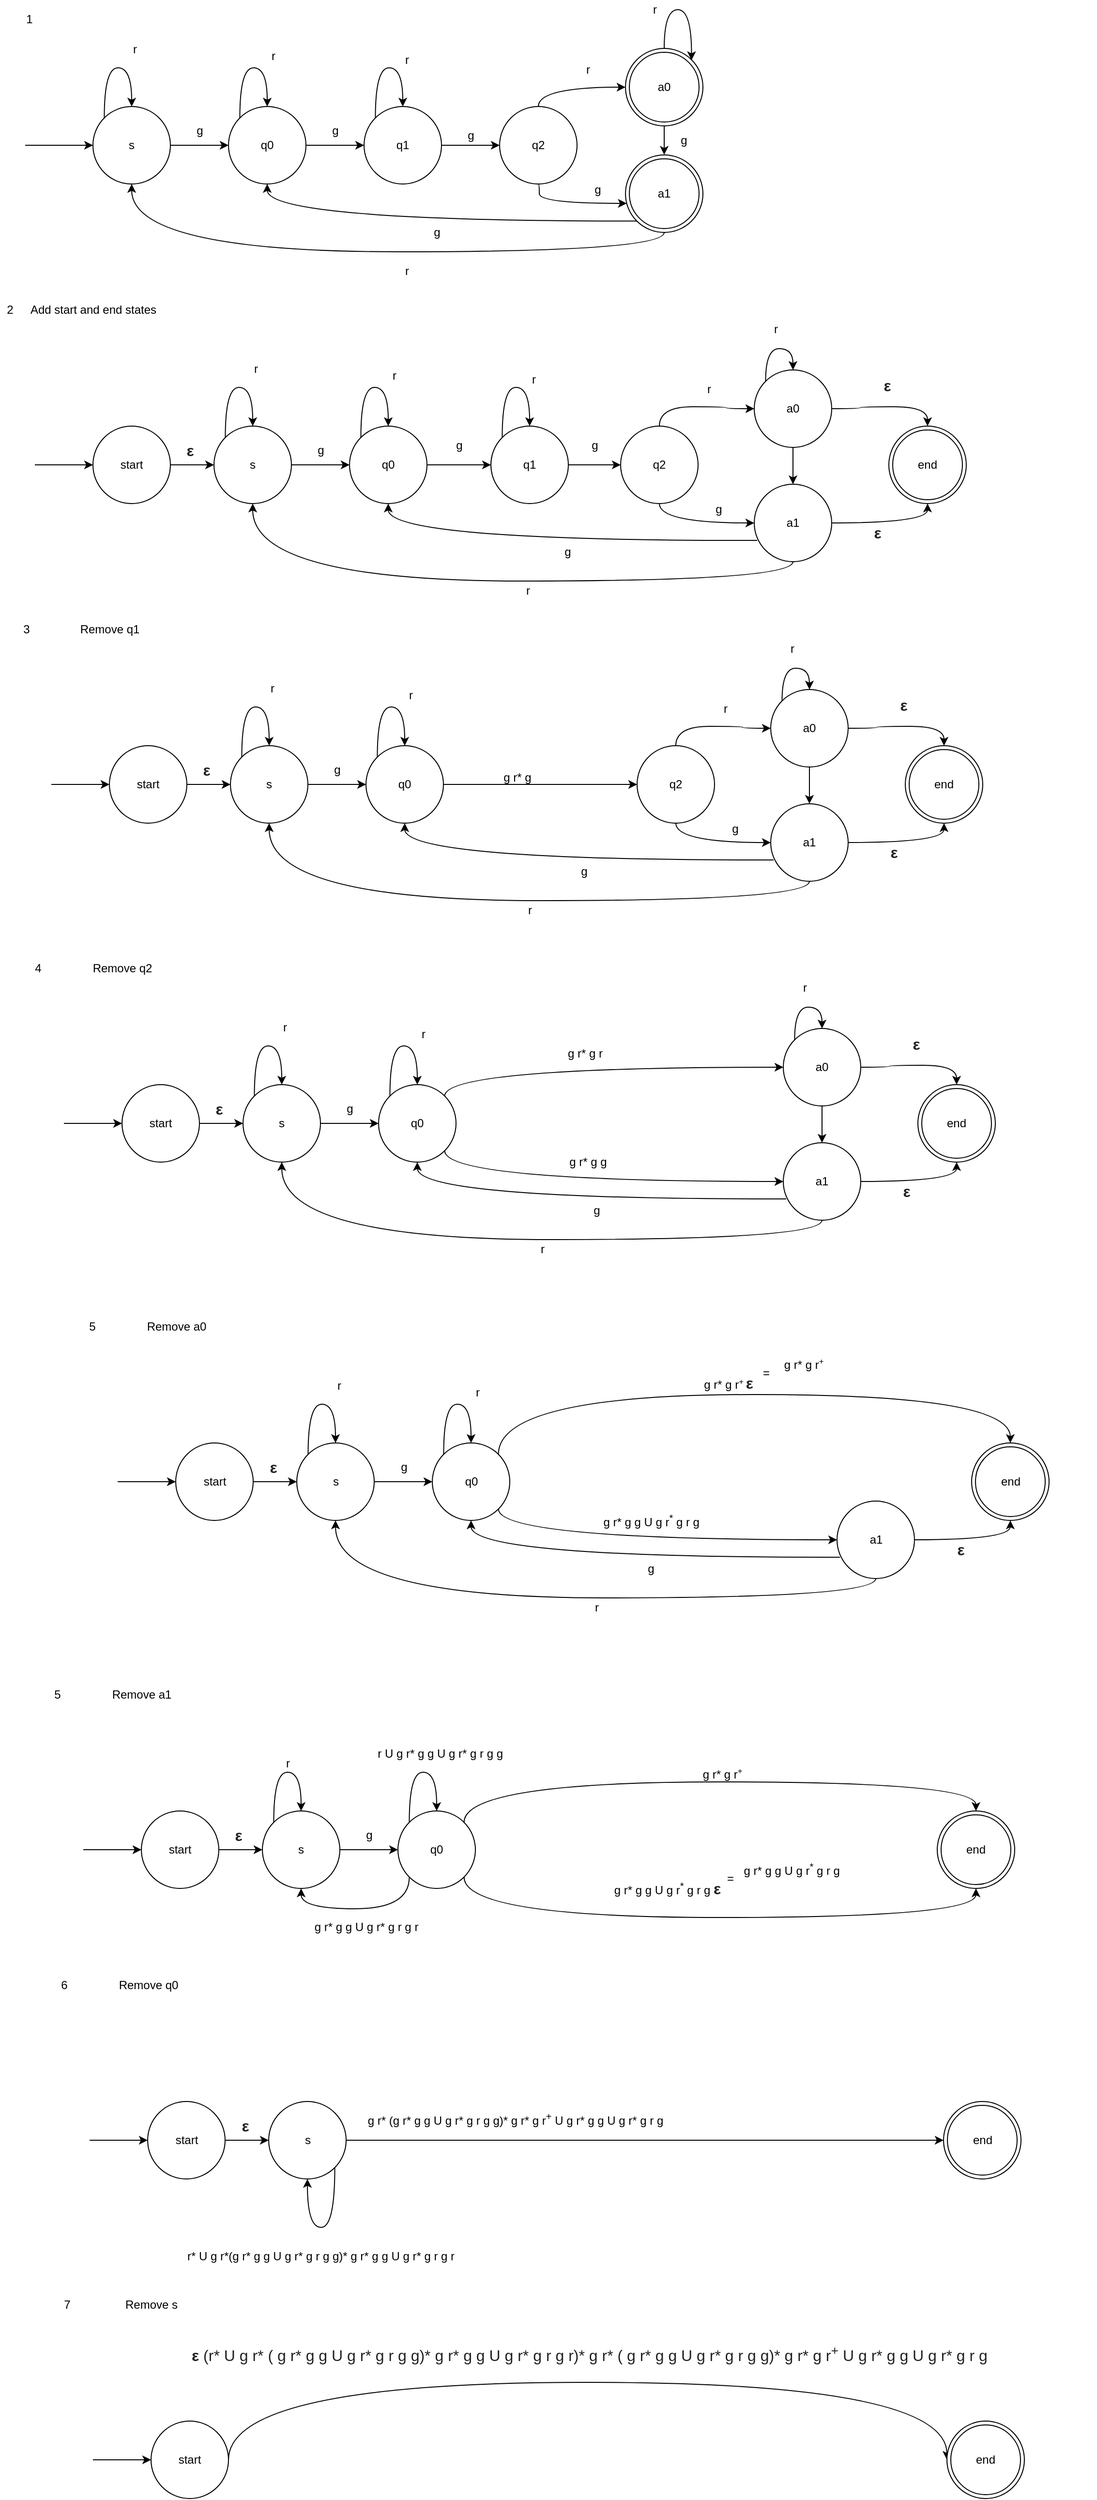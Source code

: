 <mxfile version="12.4.1" type="github" pages="1">
  <diagram id="Jsy2v6kFsHN0Tos_MrRF" name="Page-1">
    <mxGraphModel dx="1955" dy="1005" grid="1" gridSize="10" guides="1" tooltips="1" connect="1" arrows="1" fold="1" page="1" pageScale="1" pageWidth="2339" pageHeight="3300" math="0" shadow="0">
      <root>
        <mxCell id="0"/>
        <mxCell id="1" parent="0"/>
        <mxCell id="H5Gk33Srun6ujfu2EQyN-14" style="edgeStyle=orthogonalEdgeStyle;orthogonalLoop=1;jettySize=auto;html=1;exitX=1;exitY=0.5;exitDx=0;exitDy=0;entryX=0;entryY=0.5;entryDx=0;entryDy=0;rounded=1;" parent="1" source="H5Gk33Srun6ujfu2EQyN-1" target="H5Gk33Srun6ujfu2EQyN-2" edge="1">
          <mxGeometry relative="1" as="geometry"/>
        </mxCell>
        <mxCell id="H5Gk33Srun6ujfu2EQyN-1" value="s" style="ellipse;whiteSpace=wrap;html=1;aspect=fixed;" parent="1" vertex="1">
          <mxGeometry x="110" y="130" width="80" height="80" as="geometry"/>
        </mxCell>
        <mxCell id="H5Gk33Srun6ujfu2EQyN-16" style="edgeStyle=orthogonalEdgeStyle;curved=1;orthogonalLoop=1;jettySize=auto;html=1;exitX=1;exitY=0.5;exitDx=0;exitDy=0;entryX=0;entryY=0.5;entryDx=0;entryDy=0;" parent="1" source="H5Gk33Srun6ujfu2EQyN-2" target="H5Gk33Srun6ujfu2EQyN-3" edge="1">
          <mxGeometry relative="1" as="geometry"/>
        </mxCell>
        <mxCell id="H5Gk33Srun6ujfu2EQyN-2" value="q0" style="ellipse;whiteSpace=wrap;html=1;aspect=fixed;" parent="1" vertex="1">
          <mxGeometry x="250" y="130" width="80" height="80" as="geometry"/>
        </mxCell>
        <mxCell id="H5Gk33Srun6ujfu2EQyN-18" style="edgeStyle=orthogonalEdgeStyle;curved=1;orthogonalLoop=1;jettySize=auto;html=1;exitX=1;exitY=0.5;exitDx=0;exitDy=0;" parent="1" source="H5Gk33Srun6ujfu2EQyN-3" target="H5Gk33Srun6ujfu2EQyN-4" edge="1">
          <mxGeometry relative="1" as="geometry"/>
        </mxCell>
        <mxCell id="H5Gk33Srun6ujfu2EQyN-3" value="q1" style="ellipse;whiteSpace=wrap;html=1;aspect=fixed;" parent="1" vertex="1">
          <mxGeometry x="390" y="130" width="80" height="80" as="geometry"/>
        </mxCell>
        <mxCell id="H5Gk33Srun6ujfu2EQyN-31" style="edgeStyle=orthogonalEdgeStyle;curved=1;orthogonalLoop=1;jettySize=auto;html=1;exitX=0.5;exitY=0;exitDx=0;exitDy=0;entryX=0;entryY=0.5;entryDx=0;entryDy=0;" parent="1" source="H5Gk33Srun6ujfu2EQyN-4" target="H5Gk33Srun6ujfu2EQyN-29" edge="1">
          <mxGeometry relative="1" as="geometry"/>
        </mxCell>
        <mxCell id="H5Gk33Srun6ujfu2EQyN-34" style="edgeStyle=orthogonalEdgeStyle;curved=1;orthogonalLoop=1;jettySize=auto;html=1;exitX=0.5;exitY=1;exitDx=0;exitDy=0;" parent="1" source="H5Gk33Srun6ujfu2EQyN-4" target="H5Gk33Srun6ujfu2EQyN-27" edge="1">
          <mxGeometry relative="1" as="geometry">
            <Array as="points">
              <mxPoint x="571" y="230"/>
            </Array>
          </mxGeometry>
        </mxCell>
        <mxCell id="H5Gk33Srun6ujfu2EQyN-4" value="q2" style="ellipse;whiteSpace=wrap;html=1;aspect=fixed;" parent="1" vertex="1">
          <mxGeometry x="530" y="130" width="80" height="80" as="geometry"/>
        </mxCell>
        <mxCell id="H5Gk33Srun6ujfu2EQyN-24" style="edgeStyle=orthogonalEdgeStyle;curved=1;orthogonalLoop=1;jettySize=auto;html=1;exitX=0.5;exitY=1;exitDx=0;exitDy=0;entryX=0.5;entryY=0;entryDx=0;entryDy=0;" parent="1" edge="1">
          <mxGeometry relative="1" as="geometry">
            <mxPoint x="700" y="150.353" as="sourcePoint"/>
            <mxPoint x="700" y="179.765" as="targetPoint"/>
          </mxGeometry>
        </mxCell>
        <mxCell id="H5Gk33Srun6ujfu2EQyN-13" style="edgeStyle=orthogonalEdgeStyle;curved=1;orthogonalLoop=1;jettySize=auto;html=1;exitX=0;exitY=0;exitDx=0;exitDy=0;entryX=0.5;entryY=0;entryDx=0;entryDy=0;" parent="1" source="H5Gk33Srun6ujfu2EQyN-1" target="H5Gk33Srun6ujfu2EQyN-1" edge="1">
          <mxGeometry relative="1" as="geometry">
            <Array as="points">
              <mxPoint x="122" y="90"/>
              <mxPoint x="150" y="90"/>
            </Array>
          </mxGeometry>
        </mxCell>
        <mxCell id="H5Gk33Srun6ujfu2EQyN-15" style="edgeStyle=orthogonalEdgeStyle;curved=1;orthogonalLoop=1;jettySize=auto;html=1;exitX=0;exitY=0;exitDx=0;exitDy=0;entryX=0.5;entryY=0;entryDx=0;entryDy=0;" parent="1" source="H5Gk33Srun6ujfu2EQyN-2" target="H5Gk33Srun6ujfu2EQyN-2" edge="1">
          <mxGeometry relative="1" as="geometry">
            <Array as="points">
              <mxPoint x="262" y="90"/>
              <mxPoint x="290" y="90"/>
            </Array>
          </mxGeometry>
        </mxCell>
        <mxCell id="H5Gk33Srun6ujfu2EQyN-17" style="edgeStyle=orthogonalEdgeStyle;curved=1;orthogonalLoop=1;jettySize=auto;html=1;exitX=0;exitY=0;exitDx=0;exitDy=0;entryX=0.5;entryY=0;entryDx=0;entryDy=0;" parent="1" source="H5Gk33Srun6ujfu2EQyN-3" target="H5Gk33Srun6ujfu2EQyN-3" edge="1">
          <mxGeometry relative="1" as="geometry">
            <Array as="points">
              <mxPoint x="402" y="90"/>
              <mxPoint x="430" y="90"/>
            </Array>
          </mxGeometry>
        </mxCell>
        <mxCell id="H5Gk33Srun6ujfu2EQyN-25" style="edgeStyle=orthogonalEdgeStyle;curved=1;orthogonalLoop=1;jettySize=auto;html=1;exitX=0.5;exitY=0;exitDx=0;exitDy=0;entryX=1;entryY=0;entryDx=0;entryDy=0;" parent="1" edge="1">
          <mxGeometry relative="1" as="geometry">
            <mxPoint x="700" y="70.353" as="sourcePoint"/>
            <mxPoint x="728.235" y="82.118" as="targetPoint"/>
            <Array as="points">
              <mxPoint x="700" y="30"/>
              <mxPoint x="729" y="30"/>
            </Array>
          </mxGeometry>
        </mxCell>
        <mxCell id="H5Gk33Srun6ujfu2EQyN-33" style="edgeStyle=orthogonalEdgeStyle;curved=1;orthogonalLoop=1;jettySize=auto;html=1;exitX=0;exitY=1;exitDx=0;exitDy=0;entryX=0.5;entryY=1;entryDx=0;entryDy=0;" parent="1" source="H5Gk33Srun6ujfu2EQyN-27" target="H5Gk33Srun6ujfu2EQyN-2" edge="1">
          <mxGeometry relative="1" as="geometry"/>
        </mxCell>
        <mxCell id="H5Gk33Srun6ujfu2EQyN-35" style="edgeStyle=orthogonalEdgeStyle;curved=1;orthogonalLoop=1;jettySize=auto;html=1;exitX=0.5;exitY=1;exitDx=0;exitDy=0;entryX=0.5;entryY=1;entryDx=0;entryDy=0;" parent="1" source="H5Gk33Srun6ujfu2EQyN-27" target="H5Gk33Srun6ujfu2EQyN-1" edge="1">
          <mxGeometry relative="1" as="geometry"/>
        </mxCell>
        <mxCell id="H5Gk33Srun6ujfu2EQyN-27" value="a1" style="ellipse;shape=doubleEllipse;whiteSpace=wrap;html=1;" parent="1" vertex="1">
          <mxGeometry x="660" y="180" width="80" height="80" as="geometry"/>
        </mxCell>
        <mxCell id="H5Gk33Srun6ujfu2EQyN-29" value="a0" style="ellipse;shape=doubleEllipse;whiteSpace=wrap;html=1;" parent="1" vertex="1">
          <mxGeometry x="660" y="70" width="80" height="80" as="geometry"/>
        </mxCell>
        <mxCell id="H5Gk33Srun6ujfu2EQyN-39" value="r" style="text;html=1;align=center;verticalAlign=middle;resizable=0;points=[];;autosize=1;" parent="1" vertex="1">
          <mxGeometry x="143" y="61" width="20" height="20" as="geometry"/>
        </mxCell>
        <mxCell id="H5Gk33Srun6ujfu2EQyN-40" value="r" style="text;html=1;align=center;verticalAlign=middle;resizable=0;points=[];;autosize=1;" parent="1" vertex="1">
          <mxGeometry x="286" y="68" width="20" height="20" as="geometry"/>
        </mxCell>
        <mxCell id="H5Gk33Srun6ujfu2EQyN-41" value="r" style="text;html=1;align=center;verticalAlign=middle;resizable=0;points=[];;autosize=1;" parent="1" vertex="1">
          <mxGeometry x="424" y="72" width="20" height="20" as="geometry"/>
        </mxCell>
        <mxCell id="H5Gk33Srun6ujfu2EQyN-42" value="r" style="text;html=1;align=center;verticalAlign=middle;resizable=0;points=[];;autosize=1;" parent="1" vertex="1">
          <mxGeometry x="611" y="82" width="20" height="20" as="geometry"/>
        </mxCell>
        <mxCell id="H5Gk33Srun6ujfu2EQyN-43" value="r" style="text;html=1;align=center;verticalAlign=middle;resizable=0;points=[];;autosize=1;" parent="1" vertex="1">
          <mxGeometry x="680" y="20" width="20" height="20" as="geometry"/>
        </mxCell>
        <mxCell id="H5Gk33Srun6ujfu2EQyN-44" value="r" style="text;html=1;align=center;verticalAlign=middle;resizable=0;points=[];;autosize=1;" parent="1" vertex="1">
          <mxGeometry x="424" y="290" width="20" height="20" as="geometry"/>
        </mxCell>
        <mxCell id="H5Gk33Srun6ujfu2EQyN-45" value="g" style="text;html=1;align=center;verticalAlign=middle;resizable=0;points=[];;autosize=1;" parent="1" vertex="1">
          <mxGeometry x="455" y="250" width="20" height="20" as="geometry"/>
        </mxCell>
        <mxCell id="H5Gk33Srun6ujfu2EQyN-46" value="g" style="text;html=1;align=center;verticalAlign=middle;resizable=0;points=[];;autosize=1;" parent="1" vertex="1">
          <mxGeometry x="621" y="206" width="20" height="20" as="geometry"/>
        </mxCell>
        <mxCell id="H5Gk33Srun6ujfu2EQyN-47" value="g" style="text;html=1;align=center;verticalAlign=middle;resizable=0;points=[];;autosize=1;" parent="1" vertex="1">
          <mxGeometry x="710" y="155" width="20" height="20" as="geometry"/>
        </mxCell>
        <mxCell id="H5Gk33Srun6ujfu2EQyN-48" value="1" style="text;html=1;align=center;verticalAlign=middle;resizable=0;points=[];;autosize=1;" parent="1" vertex="1">
          <mxGeometry x="34" y="30" width="20" height="20" as="geometry"/>
        </mxCell>
        <mxCell id="H5Gk33Srun6ujfu2EQyN-76" value="g" style="text;html=1;align=center;verticalAlign=middle;resizable=0;points=[];;autosize=1;" parent="1" vertex="1">
          <mxGeometry x="210" y="145" width="20" height="20" as="geometry"/>
        </mxCell>
        <mxCell id="H5Gk33Srun6ujfu2EQyN-77" value="g" style="text;html=1;align=center;verticalAlign=middle;resizable=0;points=[];;autosize=1;" parent="1" vertex="1">
          <mxGeometry x="350" y="145" width="20" height="20" as="geometry"/>
        </mxCell>
        <mxCell id="H5Gk33Srun6ujfu2EQyN-78" value="g" style="text;html=1;align=center;verticalAlign=middle;resizable=0;points=[];;autosize=1;" parent="1" vertex="1">
          <mxGeometry x="490" y="150" width="20" height="20" as="geometry"/>
        </mxCell>
        <mxCell id="H5Gk33Srun6ujfu2EQyN-79" style="edgeStyle=orthogonalEdgeStyle;orthogonalLoop=1;jettySize=auto;html=1;exitX=1;exitY=0.5;exitDx=0;exitDy=0;entryX=0;entryY=0.5;entryDx=0;entryDy=0;rounded=1;" parent="1" source="H5Gk33Srun6ujfu2EQyN-80" target="H5Gk33Srun6ujfu2EQyN-82" edge="1">
          <mxGeometry relative="1" as="geometry"/>
        </mxCell>
        <mxCell id="H5Gk33Srun6ujfu2EQyN-80" value="s" style="ellipse;whiteSpace=wrap;html=1;aspect=fixed;" parent="1" vertex="1">
          <mxGeometry x="235" y="460" width="80" height="80" as="geometry"/>
        </mxCell>
        <mxCell id="hTNmZNLpJQOjZrtLU-wa-47" style="edgeStyle=orthogonalEdgeStyle;rounded=0;orthogonalLoop=1;jettySize=auto;html=1;exitX=1;exitY=0.5;exitDx=0;exitDy=0;entryX=0;entryY=0.5;entryDx=0;entryDy=0;" edge="1" parent="1" source="H5Gk33Srun6ujfu2EQyN-82" target="hTNmZNLpJQOjZrtLU-wa-44">
          <mxGeometry relative="1" as="geometry"/>
        </mxCell>
        <mxCell id="H5Gk33Srun6ujfu2EQyN-82" value="q0" style="ellipse;whiteSpace=wrap;html=1;aspect=fixed;" parent="1" vertex="1">
          <mxGeometry x="375" y="460" width="80" height="80" as="geometry"/>
        </mxCell>
        <mxCell id="hTNmZNLpJQOjZrtLU-wa-58" style="edgeStyle=orthogonalEdgeStyle;rounded=0;orthogonalLoop=1;jettySize=auto;html=1;exitX=0.5;exitY=0;exitDx=0;exitDy=0;curved=1;" edge="1" parent="1" source="H5Gk33Srun6ujfu2EQyN-87" target="hTNmZNLpJQOjZrtLU-wa-57">
          <mxGeometry relative="1" as="geometry"/>
        </mxCell>
        <mxCell id="hTNmZNLpJQOjZrtLU-wa-59" style="edgeStyle=orthogonalEdgeStyle;curved=1;rounded=0;orthogonalLoop=1;jettySize=auto;html=1;exitX=0.5;exitY=1;exitDx=0;exitDy=0;entryX=0;entryY=0.5;entryDx=0;entryDy=0;" edge="1" parent="1" source="H5Gk33Srun6ujfu2EQyN-87" target="hTNmZNLpJQOjZrtLU-wa-56">
          <mxGeometry relative="1" as="geometry"/>
        </mxCell>
        <mxCell id="H5Gk33Srun6ujfu2EQyN-87" value="q2" style="ellipse;whiteSpace=wrap;html=1;aspect=fixed;" parent="1" vertex="1">
          <mxGeometry x="655" y="460" width="80" height="80" as="geometry"/>
        </mxCell>
        <mxCell id="H5Gk33Srun6ujfu2EQyN-89" style="edgeStyle=orthogonalEdgeStyle;curved=1;orthogonalLoop=1;jettySize=auto;html=1;exitX=0;exitY=0;exitDx=0;exitDy=0;entryX=0.5;entryY=0;entryDx=0;entryDy=0;" parent="1" source="H5Gk33Srun6ujfu2EQyN-80" target="H5Gk33Srun6ujfu2EQyN-80" edge="1">
          <mxGeometry relative="1" as="geometry">
            <Array as="points">
              <mxPoint x="247" y="420"/>
              <mxPoint x="275" y="420"/>
            </Array>
          </mxGeometry>
        </mxCell>
        <mxCell id="H5Gk33Srun6ujfu2EQyN-90" style="edgeStyle=orthogonalEdgeStyle;curved=1;orthogonalLoop=1;jettySize=auto;html=1;exitX=0;exitY=0;exitDx=0;exitDy=0;entryX=0.5;entryY=0;entryDx=0;entryDy=0;" parent="1" source="H5Gk33Srun6ujfu2EQyN-82" target="H5Gk33Srun6ujfu2EQyN-82" edge="1">
          <mxGeometry relative="1" as="geometry">
            <Array as="points">
              <mxPoint x="387" y="420"/>
              <mxPoint x="415" y="420"/>
            </Array>
          </mxGeometry>
        </mxCell>
        <mxCell id="H5Gk33Srun6ujfu2EQyN-93" style="edgeStyle=orthogonalEdgeStyle;curved=1;orthogonalLoop=1;jettySize=auto;html=1;exitX=0;exitY=1;exitDx=0;exitDy=0;entryX=0.5;entryY=1;entryDx=0;entryDy=0;" parent="1" target="H5Gk33Srun6ujfu2EQyN-82" edge="1">
          <mxGeometry relative="1" as="geometry">
            <mxPoint x="796" y="578" as="sourcePoint"/>
          </mxGeometry>
        </mxCell>
        <mxCell id="H5Gk33Srun6ujfu2EQyN-97" value="r" style="text;html=1;align=center;verticalAlign=middle;resizable=0;points=[];;autosize=1;" parent="1" vertex="1">
          <mxGeometry x="268" y="391" width="20" height="20" as="geometry"/>
        </mxCell>
        <mxCell id="H5Gk33Srun6ujfu2EQyN-98" value="r" style="text;html=1;align=center;verticalAlign=middle;resizable=0;points=[];;autosize=1;" parent="1" vertex="1">
          <mxGeometry x="411" y="398" width="20" height="20" as="geometry"/>
        </mxCell>
        <mxCell id="H5Gk33Srun6ujfu2EQyN-100" value="r" style="text;html=1;align=center;verticalAlign=middle;resizable=0;points=[];;autosize=1;" parent="1" vertex="1">
          <mxGeometry x="736" y="412" width="20" height="20" as="geometry"/>
        </mxCell>
        <mxCell id="H5Gk33Srun6ujfu2EQyN-101" value="r" style="text;html=1;align=center;verticalAlign=middle;resizable=0;points=[];;autosize=1;" parent="1" vertex="1">
          <mxGeometry x="805" y="350" width="20" height="20" as="geometry"/>
        </mxCell>
        <mxCell id="H5Gk33Srun6ujfu2EQyN-102" value="r" style="text;html=1;align=center;verticalAlign=middle;resizable=0;points=[];;autosize=1;" parent="1" vertex="1">
          <mxGeometry x="549" y="620" width="20" height="20" as="geometry"/>
        </mxCell>
        <mxCell id="H5Gk33Srun6ujfu2EQyN-103" value="g" style="text;html=1;align=center;verticalAlign=middle;resizable=0;points=[];;autosize=1;" parent="1" vertex="1">
          <mxGeometry x="590" y="580" width="20" height="20" as="geometry"/>
        </mxCell>
        <mxCell id="H5Gk33Srun6ujfu2EQyN-104" value="g" style="text;html=1;align=center;verticalAlign=middle;resizable=0;points=[];;autosize=1;" parent="1" vertex="1">
          <mxGeometry x="746" y="536" width="20" height="20" as="geometry"/>
        </mxCell>
        <mxCell id="H5Gk33Srun6ujfu2EQyN-106" value="g" style="text;html=1;align=center;verticalAlign=middle;resizable=0;points=[];;autosize=1;" parent="1" vertex="1">
          <mxGeometry x="335" y="475" width="20" height="20" as="geometry"/>
        </mxCell>
        <mxCell id="H5Gk33Srun6ujfu2EQyN-113" style="edgeStyle=orthogonalEdgeStyle;curved=1;orthogonalLoop=1;jettySize=auto;html=1;exitX=1;exitY=0.5;exitDx=0;exitDy=0;entryX=0;entryY=0.5;entryDx=0;entryDy=0;" parent="1" source="H5Gk33Srun6ujfu2EQyN-110" target="H5Gk33Srun6ujfu2EQyN-80" edge="1">
          <mxGeometry relative="1" as="geometry"/>
        </mxCell>
        <mxCell id="H5Gk33Srun6ujfu2EQyN-110" value="start" style="ellipse;whiteSpace=wrap;html=1;aspect=fixed;" parent="1" vertex="1">
          <mxGeometry x="110" y="460" width="80" height="80" as="geometry"/>
        </mxCell>
        <mxCell id="H5Gk33Srun6ujfu2EQyN-112" value="" style="endArrow=classic;html=1;entryX=0;entryY=0.5;entryDx=0;entryDy=0;" parent="1" target="H5Gk33Srun6ujfu2EQyN-1" edge="1">
          <mxGeometry width="50" height="50" relative="1" as="geometry">
            <mxPoint x="40" y="170" as="sourcePoint"/>
            <mxPoint x="90" y="109" as="targetPoint"/>
          </mxGeometry>
        </mxCell>
        <mxCell id="H5Gk33Srun6ujfu2EQyN-114" value="" style="endArrow=classic;html=1;entryX=0;entryY=0.5;entryDx=0;entryDy=0;" parent="1" target="H5Gk33Srun6ujfu2EQyN-110" edge="1">
          <mxGeometry width="50" height="50" relative="1" as="geometry">
            <mxPoint x="50" y="500" as="sourcePoint"/>
            <mxPoint x="80" y="660" as="targetPoint"/>
          </mxGeometry>
        </mxCell>
        <mxCell id="H5Gk33Srun6ujfu2EQyN-117" value="&lt;b style=&quot;color: rgb(34 , 34 , 34) ; font-family: &amp;#34;arial&amp;#34; , sans-serif ; font-size: 16px ; text-align: left ; white-space: normal ; background-color: rgb(255 , 255 , 255)&quot;&gt;ε&lt;/b&gt;" style="text;html=1;align=center;verticalAlign=middle;resizable=0;points=[];;autosize=1;" parent="1" vertex="1">
          <mxGeometry x="200" y="475" width="20" height="20" as="geometry"/>
        </mxCell>
        <mxCell id="H5Gk33Srun6ujfu2EQyN-123" value="&lt;b style=&quot;color: rgb(34 , 34 , 34) ; font-family: &amp;#34;arial&amp;#34; , sans-serif ; font-size: 16px ; text-align: left ; white-space: normal ; background-color: rgb(255 , 255 , 255)&quot;&gt;ε&lt;/b&gt;" style="text;html=1;align=center;verticalAlign=middle;resizable=0;points=[];;autosize=1;" parent="1" vertex="1">
          <mxGeometry x="920" y="408" width="20" height="20" as="geometry"/>
        </mxCell>
        <mxCell id="H5Gk33Srun6ujfu2EQyN-124" value="&lt;b style=&quot;color: rgb(34 , 34 , 34) ; font-family: &amp;#34;arial&amp;#34; , sans-serif ; font-size: 16px ; text-align: left ; white-space: normal ; background-color: rgb(255 , 255 , 255)&quot;&gt;ε&lt;/b&gt;" style="text;html=1;align=center;verticalAlign=middle;resizable=0;points=[];;autosize=1;" parent="1" vertex="1">
          <mxGeometry x="910" y="560" width="20" height="20" as="geometry"/>
        </mxCell>
        <mxCell id="H5Gk33Srun6ujfu2EQyN-125" value="2" style="text;html=1;align=center;verticalAlign=middle;resizable=0;points=[];;autosize=1;" parent="1" vertex="1">
          <mxGeometry x="14" y="330" width="20" height="20" as="geometry"/>
        </mxCell>
        <mxCell id="hTNmZNLpJQOjZrtLU-wa-2" value="Add start and end states" style="text;html=1;align=center;verticalAlign=middle;resizable=0;points=[];;autosize=1;" vertex="1" parent="1">
          <mxGeometry x="35" y="330" width="150" height="20" as="geometry"/>
        </mxCell>
        <mxCell id="hTNmZNLpJQOjZrtLU-wa-26" value="r" style="text;html=1;align=center;verticalAlign=middle;resizable=0;points=[];;autosize=1;" vertex="1" parent="1">
          <mxGeometry x="551" y="950" width="20" height="20" as="geometry"/>
        </mxCell>
        <mxCell id="hTNmZNLpJQOjZrtLU-wa-48" style="edgeStyle=orthogonalEdgeStyle;rounded=0;orthogonalLoop=1;jettySize=auto;html=1;exitX=1;exitY=0.5;exitDx=0;exitDy=0;entryX=0;entryY=0.5;entryDx=0;entryDy=0;" edge="1" parent="1" source="hTNmZNLpJQOjZrtLU-wa-44" target="H5Gk33Srun6ujfu2EQyN-87">
          <mxGeometry relative="1" as="geometry"/>
        </mxCell>
        <mxCell id="hTNmZNLpJQOjZrtLU-wa-44" value="q1" style="ellipse;whiteSpace=wrap;html=1;aspect=fixed;" vertex="1" parent="1">
          <mxGeometry x="521" y="460" width="80" height="80" as="geometry"/>
        </mxCell>
        <mxCell id="hTNmZNLpJQOjZrtLU-wa-45" style="edgeStyle=orthogonalEdgeStyle;curved=1;orthogonalLoop=1;jettySize=auto;html=1;exitX=0;exitY=0;exitDx=0;exitDy=0;entryX=0.5;entryY=0;entryDx=0;entryDy=0;" edge="1" parent="1" source="hTNmZNLpJQOjZrtLU-wa-44" target="hTNmZNLpJQOjZrtLU-wa-44">
          <mxGeometry relative="1" as="geometry">
            <Array as="points">
              <mxPoint x="533" y="420"/>
              <mxPoint x="561" y="420"/>
            </Array>
          </mxGeometry>
        </mxCell>
        <mxCell id="hTNmZNLpJQOjZrtLU-wa-46" value="r" style="text;html=1;align=center;verticalAlign=middle;resizable=0;points=[];;autosize=1;" vertex="1" parent="1">
          <mxGeometry x="555" y="402" width="20" height="20" as="geometry"/>
        </mxCell>
        <mxCell id="hTNmZNLpJQOjZrtLU-wa-49" value="g" style="text;html=1;align=center;verticalAlign=middle;resizable=0;points=[];;autosize=1;" vertex="1" parent="1">
          <mxGeometry x="478" y="470" width="20" height="20" as="geometry"/>
        </mxCell>
        <mxCell id="hTNmZNLpJQOjZrtLU-wa-50" value="g" style="text;html=1;align=center;verticalAlign=middle;resizable=0;points=[];;autosize=1;" vertex="1" parent="1">
          <mxGeometry x="618" y="470" width="20" height="20" as="geometry"/>
        </mxCell>
        <mxCell id="hTNmZNLpJQOjZrtLU-wa-52" value="end" style="ellipse;shape=doubleEllipse;whiteSpace=wrap;html=1;" vertex="1" parent="1">
          <mxGeometry x="932" y="460" width="80" height="80" as="geometry"/>
        </mxCell>
        <mxCell id="hTNmZNLpJQOjZrtLU-wa-61" style="edgeStyle=orthogonalEdgeStyle;curved=1;rounded=0;orthogonalLoop=1;jettySize=auto;html=1;exitX=0.5;exitY=1;exitDx=0;exitDy=0;entryX=0.5;entryY=0;entryDx=0;entryDy=0;" edge="1" parent="1" source="hTNmZNLpJQOjZrtLU-wa-57" target="hTNmZNLpJQOjZrtLU-wa-56">
          <mxGeometry relative="1" as="geometry"/>
        </mxCell>
        <mxCell id="hTNmZNLpJQOjZrtLU-wa-62" style="edgeStyle=orthogonalEdgeStyle;curved=1;rounded=0;orthogonalLoop=1;jettySize=auto;html=1;exitX=1;exitY=0.5;exitDx=0;exitDy=0;entryX=0.5;entryY=0;entryDx=0;entryDy=0;" edge="1" parent="1" source="hTNmZNLpJQOjZrtLU-wa-57" target="hTNmZNLpJQOjZrtLU-wa-52">
          <mxGeometry relative="1" as="geometry"/>
        </mxCell>
        <mxCell id="hTNmZNLpJQOjZrtLU-wa-57" value="a0" style="ellipse;whiteSpace=wrap;html=1;aspect=fixed;" vertex="1" parent="1">
          <mxGeometry x="793" y="402" width="80" height="80" as="geometry"/>
        </mxCell>
        <mxCell id="hTNmZNLpJQOjZrtLU-wa-63" style="edgeStyle=orthogonalEdgeStyle;curved=1;rounded=0;orthogonalLoop=1;jettySize=auto;html=1;exitX=1;exitY=0.5;exitDx=0;exitDy=0;entryX=0.5;entryY=1;entryDx=0;entryDy=0;" edge="1" parent="1" source="hTNmZNLpJQOjZrtLU-wa-56" target="hTNmZNLpJQOjZrtLU-wa-52">
          <mxGeometry relative="1" as="geometry"/>
        </mxCell>
        <mxCell id="hTNmZNLpJQOjZrtLU-wa-65" style="edgeStyle=orthogonalEdgeStyle;curved=1;rounded=0;orthogonalLoop=1;jettySize=auto;html=1;exitX=0.5;exitY=1;exitDx=0;exitDy=0;entryX=0.5;entryY=1;entryDx=0;entryDy=0;" edge="1" parent="1" source="hTNmZNLpJQOjZrtLU-wa-56" target="H5Gk33Srun6ujfu2EQyN-80">
          <mxGeometry relative="1" as="geometry"/>
        </mxCell>
        <mxCell id="hTNmZNLpJQOjZrtLU-wa-56" value="a1" style="ellipse;whiteSpace=wrap;html=1;aspect=fixed;" vertex="1" parent="1">
          <mxGeometry x="793" y="520" width="80" height="80" as="geometry"/>
        </mxCell>
        <mxCell id="hTNmZNLpJQOjZrtLU-wa-64" style="edgeStyle=orthogonalEdgeStyle;curved=1;rounded=0;orthogonalLoop=1;jettySize=auto;html=1;exitX=0;exitY=0;exitDx=0;exitDy=0;entryX=0.5;entryY=0;entryDx=0;entryDy=0;" edge="1" parent="1" source="hTNmZNLpJQOjZrtLU-wa-57" target="hTNmZNLpJQOjZrtLU-wa-57">
          <mxGeometry relative="1" as="geometry">
            <Array as="points">
              <mxPoint x="804" y="380"/>
              <mxPoint x="833" y="380"/>
            </Array>
          </mxGeometry>
        </mxCell>
        <mxCell id="hTNmZNLpJQOjZrtLU-wa-68" style="edgeStyle=orthogonalEdgeStyle;orthogonalLoop=1;jettySize=auto;html=1;exitX=1;exitY=0.5;exitDx=0;exitDy=0;entryX=0;entryY=0.5;entryDx=0;entryDy=0;rounded=1;" edge="1" parent="1" source="hTNmZNLpJQOjZrtLU-wa-69" target="hTNmZNLpJQOjZrtLU-wa-71">
          <mxGeometry relative="1" as="geometry"/>
        </mxCell>
        <mxCell id="hTNmZNLpJQOjZrtLU-wa-69" value="s" style="ellipse;whiteSpace=wrap;html=1;aspect=fixed;" vertex="1" parent="1">
          <mxGeometry x="252" y="790" width="80" height="80" as="geometry"/>
        </mxCell>
        <mxCell id="hTNmZNLpJQOjZrtLU-wa-107" style="edgeStyle=orthogonalEdgeStyle;curved=1;rounded=0;orthogonalLoop=1;jettySize=auto;html=1;exitX=1;exitY=0.5;exitDx=0;exitDy=0;entryX=0;entryY=0.5;entryDx=0;entryDy=0;" edge="1" parent="1" source="hTNmZNLpJQOjZrtLU-wa-71" target="hTNmZNLpJQOjZrtLU-wa-74">
          <mxGeometry relative="1" as="geometry"/>
        </mxCell>
        <mxCell id="hTNmZNLpJQOjZrtLU-wa-71" value="q0" style="ellipse;whiteSpace=wrap;html=1;aspect=fixed;" vertex="1" parent="1">
          <mxGeometry x="392" y="790" width="80" height="80" as="geometry"/>
        </mxCell>
        <mxCell id="hTNmZNLpJQOjZrtLU-wa-72" style="edgeStyle=orthogonalEdgeStyle;rounded=0;orthogonalLoop=1;jettySize=auto;html=1;exitX=0.5;exitY=0;exitDx=0;exitDy=0;curved=1;" edge="1" parent="1" source="hTNmZNLpJQOjZrtLU-wa-74" target="hTNmZNLpJQOjZrtLU-wa-102">
          <mxGeometry relative="1" as="geometry"/>
        </mxCell>
        <mxCell id="hTNmZNLpJQOjZrtLU-wa-73" style="edgeStyle=orthogonalEdgeStyle;curved=1;rounded=0;orthogonalLoop=1;jettySize=auto;html=1;exitX=0.5;exitY=1;exitDx=0;exitDy=0;entryX=0;entryY=0.5;entryDx=0;entryDy=0;" edge="1" parent="1" source="hTNmZNLpJQOjZrtLU-wa-74" target="hTNmZNLpJQOjZrtLU-wa-105">
          <mxGeometry relative="1" as="geometry"/>
        </mxCell>
        <mxCell id="hTNmZNLpJQOjZrtLU-wa-74" value="q2" style="ellipse;whiteSpace=wrap;html=1;aspect=fixed;" vertex="1" parent="1">
          <mxGeometry x="672" y="790" width="80" height="80" as="geometry"/>
        </mxCell>
        <mxCell id="hTNmZNLpJQOjZrtLU-wa-75" style="edgeStyle=orthogonalEdgeStyle;curved=1;orthogonalLoop=1;jettySize=auto;html=1;exitX=0;exitY=0;exitDx=0;exitDy=0;entryX=0.5;entryY=0;entryDx=0;entryDy=0;" edge="1" parent="1" source="hTNmZNLpJQOjZrtLU-wa-69" target="hTNmZNLpJQOjZrtLU-wa-69">
          <mxGeometry relative="1" as="geometry">
            <Array as="points">
              <mxPoint x="264" y="750"/>
              <mxPoint x="292" y="750"/>
            </Array>
          </mxGeometry>
        </mxCell>
        <mxCell id="hTNmZNLpJQOjZrtLU-wa-76" style="edgeStyle=orthogonalEdgeStyle;curved=1;orthogonalLoop=1;jettySize=auto;html=1;exitX=0;exitY=0;exitDx=0;exitDy=0;entryX=0.5;entryY=0;entryDx=0;entryDy=0;" edge="1" parent="1" source="hTNmZNLpJQOjZrtLU-wa-71" target="hTNmZNLpJQOjZrtLU-wa-71">
          <mxGeometry relative="1" as="geometry">
            <Array as="points">
              <mxPoint x="404" y="750"/>
              <mxPoint x="432" y="750"/>
            </Array>
          </mxGeometry>
        </mxCell>
        <mxCell id="hTNmZNLpJQOjZrtLU-wa-77" style="edgeStyle=orthogonalEdgeStyle;curved=1;orthogonalLoop=1;jettySize=auto;html=1;exitX=0;exitY=1;exitDx=0;exitDy=0;entryX=0.5;entryY=1;entryDx=0;entryDy=0;" edge="1" parent="1" target="hTNmZNLpJQOjZrtLU-wa-71">
          <mxGeometry relative="1" as="geometry">
            <mxPoint x="813" y="908" as="sourcePoint"/>
          </mxGeometry>
        </mxCell>
        <mxCell id="hTNmZNLpJQOjZrtLU-wa-78" value="r" style="text;html=1;align=center;verticalAlign=middle;resizable=0;points=[];;autosize=1;" vertex="1" parent="1">
          <mxGeometry x="285" y="721" width="20" height="20" as="geometry"/>
        </mxCell>
        <mxCell id="hTNmZNLpJQOjZrtLU-wa-79" value="r" style="text;html=1;align=center;verticalAlign=middle;resizable=0;points=[];;autosize=1;" vertex="1" parent="1">
          <mxGeometry x="428" y="728" width="20" height="20" as="geometry"/>
        </mxCell>
        <mxCell id="hTNmZNLpJQOjZrtLU-wa-80" value="r" style="text;html=1;align=center;verticalAlign=middle;resizable=0;points=[];;autosize=1;" vertex="1" parent="1">
          <mxGeometry x="753" y="742" width="20" height="20" as="geometry"/>
        </mxCell>
        <mxCell id="hTNmZNLpJQOjZrtLU-wa-81" value="r" style="text;html=1;align=center;verticalAlign=middle;resizable=0;points=[];;autosize=1;" vertex="1" parent="1">
          <mxGeometry x="822" y="680" width="20" height="20" as="geometry"/>
        </mxCell>
        <mxCell id="hTNmZNLpJQOjZrtLU-wa-82" value="g" style="text;html=1;align=center;verticalAlign=middle;resizable=0;points=[];;autosize=1;" vertex="1" parent="1">
          <mxGeometry x="607" y="910" width="20" height="20" as="geometry"/>
        </mxCell>
        <mxCell id="hTNmZNLpJQOjZrtLU-wa-83" value="g" style="text;html=1;align=center;verticalAlign=middle;resizable=0;points=[];;autosize=1;" vertex="1" parent="1">
          <mxGeometry x="763" y="866" width="20" height="20" as="geometry"/>
        </mxCell>
        <mxCell id="hTNmZNLpJQOjZrtLU-wa-84" value="g" style="text;html=1;align=center;verticalAlign=middle;resizable=0;points=[];;autosize=1;" vertex="1" parent="1">
          <mxGeometry x="352" y="805" width="20" height="20" as="geometry"/>
        </mxCell>
        <mxCell id="hTNmZNLpJQOjZrtLU-wa-85" style="edgeStyle=orthogonalEdgeStyle;curved=1;orthogonalLoop=1;jettySize=auto;html=1;exitX=1;exitY=0.5;exitDx=0;exitDy=0;entryX=0;entryY=0.5;entryDx=0;entryDy=0;" edge="1" parent="1" source="hTNmZNLpJQOjZrtLU-wa-86" target="hTNmZNLpJQOjZrtLU-wa-69">
          <mxGeometry relative="1" as="geometry"/>
        </mxCell>
        <mxCell id="hTNmZNLpJQOjZrtLU-wa-86" value="start" style="ellipse;whiteSpace=wrap;html=1;aspect=fixed;" vertex="1" parent="1">
          <mxGeometry x="127" y="790" width="80" height="80" as="geometry"/>
        </mxCell>
        <mxCell id="hTNmZNLpJQOjZrtLU-wa-87" value="" style="endArrow=classic;html=1;entryX=0;entryY=0.5;entryDx=0;entryDy=0;" edge="1" parent="1" target="hTNmZNLpJQOjZrtLU-wa-86">
          <mxGeometry width="50" height="50" relative="1" as="geometry">
            <mxPoint x="67" y="830" as="sourcePoint"/>
            <mxPoint x="97" y="990" as="targetPoint"/>
          </mxGeometry>
        </mxCell>
        <mxCell id="hTNmZNLpJQOjZrtLU-wa-88" value="&lt;b style=&quot;color: rgb(34 , 34 , 34) ; font-family: &amp;#34;arial&amp;#34; , sans-serif ; font-size: 16px ; text-align: left ; white-space: normal ; background-color: rgb(255 , 255 , 255)&quot;&gt;ε&lt;/b&gt;" style="text;html=1;align=center;verticalAlign=middle;resizable=0;points=[];;autosize=1;" vertex="1" parent="1">
          <mxGeometry x="217" y="805" width="20" height="20" as="geometry"/>
        </mxCell>
        <mxCell id="hTNmZNLpJQOjZrtLU-wa-89" value="&lt;b style=&quot;color: rgb(34 , 34 , 34) ; font-family: &amp;#34;arial&amp;#34; , sans-serif ; font-size: 16px ; text-align: left ; white-space: normal ; background-color: rgb(255 , 255 , 255)&quot;&gt;ε&lt;/b&gt;" style="text;html=1;align=center;verticalAlign=middle;resizable=0;points=[];;autosize=1;" vertex="1" parent="1">
          <mxGeometry x="937" y="738" width="20" height="20" as="geometry"/>
        </mxCell>
        <mxCell id="hTNmZNLpJQOjZrtLU-wa-90" value="&lt;b style=&quot;color: rgb(34 , 34 , 34) ; font-family: &amp;#34;arial&amp;#34; , sans-serif ; font-size: 16px ; text-align: left ; white-space: normal ; background-color: rgb(255 , 255 , 255)&quot;&gt;ε&lt;/b&gt;" style="text;html=1;align=center;verticalAlign=middle;resizable=0;points=[];;autosize=1;" vertex="1" parent="1">
          <mxGeometry x="927" y="890" width="20" height="20" as="geometry"/>
        </mxCell>
        <mxCell id="hTNmZNLpJQOjZrtLU-wa-91" value="3" style="text;html=1;align=center;verticalAlign=middle;resizable=0;points=[];;autosize=1;" vertex="1" parent="1">
          <mxGeometry x="31" y="660" width="20" height="20" as="geometry"/>
        </mxCell>
        <mxCell id="hTNmZNLpJQOjZrtLU-wa-92" value="Remove q1" style="text;html=1;align=center;verticalAlign=middle;resizable=0;points=[];;autosize=1;" vertex="1" parent="1">
          <mxGeometry x="87" y="660" width="80" height="20" as="geometry"/>
        </mxCell>
        <mxCell id="hTNmZNLpJQOjZrtLU-wa-99" value="end" style="ellipse;shape=doubleEllipse;whiteSpace=wrap;html=1;" vertex="1" parent="1">
          <mxGeometry x="949" y="790" width="80" height="80" as="geometry"/>
        </mxCell>
        <mxCell id="hTNmZNLpJQOjZrtLU-wa-100" style="edgeStyle=orthogonalEdgeStyle;curved=1;rounded=0;orthogonalLoop=1;jettySize=auto;html=1;exitX=0.5;exitY=1;exitDx=0;exitDy=0;entryX=0.5;entryY=0;entryDx=0;entryDy=0;" edge="1" parent="1" source="hTNmZNLpJQOjZrtLU-wa-102" target="hTNmZNLpJQOjZrtLU-wa-105">
          <mxGeometry relative="1" as="geometry"/>
        </mxCell>
        <mxCell id="hTNmZNLpJQOjZrtLU-wa-101" style="edgeStyle=orthogonalEdgeStyle;curved=1;rounded=0;orthogonalLoop=1;jettySize=auto;html=1;exitX=1;exitY=0.5;exitDx=0;exitDy=0;entryX=0.5;entryY=0;entryDx=0;entryDy=0;" edge="1" parent="1" source="hTNmZNLpJQOjZrtLU-wa-102" target="hTNmZNLpJQOjZrtLU-wa-99">
          <mxGeometry relative="1" as="geometry"/>
        </mxCell>
        <mxCell id="hTNmZNLpJQOjZrtLU-wa-102" value="a0" style="ellipse;whiteSpace=wrap;html=1;aspect=fixed;" vertex="1" parent="1">
          <mxGeometry x="810" y="732" width="80" height="80" as="geometry"/>
        </mxCell>
        <mxCell id="hTNmZNLpJQOjZrtLU-wa-103" style="edgeStyle=orthogonalEdgeStyle;curved=1;rounded=0;orthogonalLoop=1;jettySize=auto;html=1;exitX=1;exitY=0.5;exitDx=0;exitDy=0;entryX=0.5;entryY=1;entryDx=0;entryDy=0;" edge="1" parent="1" source="hTNmZNLpJQOjZrtLU-wa-105" target="hTNmZNLpJQOjZrtLU-wa-99">
          <mxGeometry relative="1" as="geometry"/>
        </mxCell>
        <mxCell id="hTNmZNLpJQOjZrtLU-wa-104" style="edgeStyle=orthogonalEdgeStyle;curved=1;rounded=0;orthogonalLoop=1;jettySize=auto;html=1;exitX=0.5;exitY=1;exitDx=0;exitDy=0;entryX=0.5;entryY=1;entryDx=0;entryDy=0;" edge="1" parent="1" source="hTNmZNLpJQOjZrtLU-wa-105" target="hTNmZNLpJQOjZrtLU-wa-69">
          <mxGeometry relative="1" as="geometry"/>
        </mxCell>
        <mxCell id="hTNmZNLpJQOjZrtLU-wa-105" value="a1" style="ellipse;whiteSpace=wrap;html=1;aspect=fixed;" vertex="1" parent="1">
          <mxGeometry x="810" y="850" width="80" height="80" as="geometry"/>
        </mxCell>
        <mxCell id="hTNmZNLpJQOjZrtLU-wa-106" style="edgeStyle=orthogonalEdgeStyle;curved=1;rounded=0;orthogonalLoop=1;jettySize=auto;html=1;exitX=0;exitY=0;exitDx=0;exitDy=0;entryX=0.5;entryY=0;entryDx=0;entryDy=0;" edge="1" parent="1" source="hTNmZNLpJQOjZrtLU-wa-102" target="hTNmZNLpJQOjZrtLU-wa-102">
          <mxGeometry relative="1" as="geometry">
            <Array as="points">
              <mxPoint x="821" y="710"/>
              <mxPoint x="850" y="710"/>
            </Array>
          </mxGeometry>
        </mxCell>
        <mxCell id="hTNmZNLpJQOjZrtLU-wa-108" value="g r* g" style="text;html=1;align=center;verticalAlign=middle;resizable=0;points=[];;autosize=1;" vertex="1" parent="1">
          <mxGeometry x="528" y="813" width="40" height="20" as="geometry"/>
        </mxCell>
        <mxCell id="hTNmZNLpJQOjZrtLU-wa-109" value="r" style="text;html=1;align=center;verticalAlign=middle;resizable=0;points=[];;autosize=1;" vertex="1" parent="1">
          <mxGeometry x="564" y="1300" width="20" height="20" as="geometry"/>
        </mxCell>
        <mxCell id="hTNmZNLpJQOjZrtLU-wa-110" style="edgeStyle=orthogonalEdgeStyle;orthogonalLoop=1;jettySize=auto;html=1;exitX=1;exitY=0.5;exitDx=0;exitDy=0;entryX=0;entryY=0.5;entryDx=0;entryDy=0;rounded=1;" edge="1" parent="1" source="hTNmZNLpJQOjZrtLU-wa-111" target="hTNmZNLpJQOjZrtLU-wa-113">
          <mxGeometry relative="1" as="geometry"/>
        </mxCell>
        <mxCell id="hTNmZNLpJQOjZrtLU-wa-111" value="s" style="ellipse;whiteSpace=wrap;html=1;aspect=fixed;" vertex="1" parent="1">
          <mxGeometry x="265" y="1140" width="80" height="80" as="geometry"/>
        </mxCell>
        <mxCell id="hTNmZNLpJQOjZrtLU-wa-146" style="edgeStyle=orthogonalEdgeStyle;curved=1;rounded=0;orthogonalLoop=1;jettySize=auto;html=1;exitX=1;exitY=0;exitDx=0;exitDy=0;entryX=0;entryY=0.5;entryDx=0;entryDy=0;" edge="1" parent="1" source="hTNmZNLpJQOjZrtLU-wa-113" target="hTNmZNLpJQOjZrtLU-wa-138">
          <mxGeometry relative="1" as="geometry">
            <Array as="points">
              <mxPoint x="473" y="1122"/>
            </Array>
          </mxGeometry>
        </mxCell>
        <mxCell id="hTNmZNLpJQOjZrtLU-wa-148" style="edgeStyle=orthogonalEdgeStyle;curved=1;rounded=0;orthogonalLoop=1;jettySize=auto;html=1;exitX=1;exitY=1;exitDx=0;exitDy=0;" edge="1" parent="1" source="hTNmZNLpJQOjZrtLU-wa-113" target="hTNmZNLpJQOjZrtLU-wa-141">
          <mxGeometry relative="1" as="geometry">
            <Array as="points">
              <mxPoint x="473" y="1240"/>
            </Array>
          </mxGeometry>
        </mxCell>
        <mxCell id="hTNmZNLpJQOjZrtLU-wa-113" value="q0" style="ellipse;whiteSpace=wrap;html=1;aspect=fixed;" vertex="1" parent="1">
          <mxGeometry x="405" y="1140" width="80" height="80" as="geometry"/>
        </mxCell>
        <mxCell id="hTNmZNLpJQOjZrtLU-wa-117" style="edgeStyle=orthogonalEdgeStyle;curved=1;orthogonalLoop=1;jettySize=auto;html=1;exitX=0;exitY=0;exitDx=0;exitDy=0;entryX=0.5;entryY=0;entryDx=0;entryDy=0;" edge="1" parent="1" source="hTNmZNLpJQOjZrtLU-wa-111" target="hTNmZNLpJQOjZrtLU-wa-111">
          <mxGeometry relative="1" as="geometry">
            <Array as="points">
              <mxPoint x="277" y="1100"/>
              <mxPoint x="305" y="1100"/>
            </Array>
          </mxGeometry>
        </mxCell>
        <mxCell id="hTNmZNLpJQOjZrtLU-wa-118" style="edgeStyle=orthogonalEdgeStyle;curved=1;orthogonalLoop=1;jettySize=auto;html=1;exitX=0;exitY=0;exitDx=0;exitDy=0;entryX=0.5;entryY=0;entryDx=0;entryDy=0;" edge="1" parent="1" source="hTNmZNLpJQOjZrtLU-wa-113" target="hTNmZNLpJQOjZrtLU-wa-113">
          <mxGeometry relative="1" as="geometry">
            <Array as="points">
              <mxPoint x="417" y="1100"/>
              <mxPoint x="445" y="1100"/>
            </Array>
          </mxGeometry>
        </mxCell>
        <mxCell id="hTNmZNLpJQOjZrtLU-wa-119" style="edgeStyle=orthogonalEdgeStyle;curved=1;orthogonalLoop=1;jettySize=auto;html=1;exitX=0;exitY=1;exitDx=0;exitDy=0;entryX=0.5;entryY=1;entryDx=0;entryDy=0;" edge="1" parent="1" target="hTNmZNLpJQOjZrtLU-wa-113">
          <mxGeometry relative="1" as="geometry">
            <mxPoint x="826.0" y="1258" as="sourcePoint"/>
          </mxGeometry>
        </mxCell>
        <mxCell id="hTNmZNLpJQOjZrtLU-wa-120" value="r" style="text;html=1;align=center;verticalAlign=middle;resizable=0;points=[];;autosize=1;" vertex="1" parent="1">
          <mxGeometry x="298" y="1071" width="20" height="20" as="geometry"/>
        </mxCell>
        <mxCell id="hTNmZNLpJQOjZrtLU-wa-121" value="r" style="text;html=1;align=center;verticalAlign=middle;resizable=0;points=[];;autosize=1;" vertex="1" parent="1">
          <mxGeometry x="441" y="1078" width="20" height="20" as="geometry"/>
        </mxCell>
        <mxCell id="hTNmZNLpJQOjZrtLU-wa-123" value="r" style="text;html=1;align=center;verticalAlign=middle;resizable=0;points=[];;autosize=1;" vertex="1" parent="1">
          <mxGeometry x="835" y="1030" width="20" height="20" as="geometry"/>
        </mxCell>
        <mxCell id="hTNmZNLpJQOjZrtLU-wa-124" value="g" style="text;html=1;align=center;verticalAlign=middle;resizable=0;points=[];;autosize=1;" vertex="1" parent="1">
          <mxGeometry x="620" y="1260" width="20" height="20" as="geometry"/>
        </mxCell>
        <mxCell id="hTNmZNLpJQOjZrtLU-wa-126" value="g" style="text;html=1;align=center;verticalAlign=middle;resizable=0;points=[];;autosize=1;" vertex="1" parent="1">
          <mxGeometry x="365" y="1155" width="20" height="20" as="geometry"/>
        </mxCell>
        <mxCell id="hTNmZNLpJQOjZrtLU-wa-127" style="edgeStyle=orthogonalEdgeStyle;curved=1;orthogonalLoop=1;jettySize=auto;html=1;exitX=1;exitY=0.5;exitDx=0;exitDy=0;entryX=0;entryY=0.5;entryDx=0;entryDy=0;" edge="1" parent="1" source="hTNmZNLpJQOjZrtLU-wa-128" target="hTNmZNLpJQOjZrtLU-wa-111">
          <mxGeometry relative="1" as="geometry"/>
        </mxCell>
        <mxCell id="hTNmZNLpJQOjZrtLU-wa-128" value="start" style="ellipse;whiteSpace=wrap;html=1;aspect=fixed;" vertex="1" parent="1">
          <mxGeometry x="140" y="1140" width="80" height="80" as="geometry"/>
        </mxCell>
        <mxCell id="hTNmZNLpJQOjZrtLU-wa-129" value="" style="endArrow=classic;html=1;entryX=0;entryY=0.5;entryDx=0;entryDy=0;" edge="1" parent="1" target="hTNmZNLpJQOjZrtLU-wa-128">
          <mxGeometry width="50" height="50" relative="1" as="geometry">
            <mxPoint x="80" y="1180" as="sourcePoint"/>
            <mxPoint x="110" y="1340" as="targetPoint"/>
          </mxGeometry>
        </mxCell>
        <mxCell id="hTNmZNLpJQOjZrtLU-wa-130" value="&lt;b style=&quot;color: rgb(34 , 34 , 34) ; font-family: &amp;#34;arial&amp;#34; , sans-serif ; font-size: 16px ; text-align: left ; white-space: normal ; background-color: rgb(255 , 255 , 255)&quot;&gt;ε&lt;/b&gt;" style="text;html=1;align=center;verticalAlign=middle;resizable=0;points=[];;autosize=1;" vertex="1" parent="1">
          <mxGeometry x="230" y="1155" width="20" height="20" as="geometry"/>
        </mxCell>
        <mxCell id="hTNmZNLpJQOjZrtLU-wa-131" value="&lt;b style=&quot;color: rgb(34 , 34 , 34) ; font-family: &amp;#34;arial&amp;#34; , sans-serif ; font-size: 16px ; text-align: left ; white-space: normal ; background-color: rgb(255 , 255 , 255)&quot;&gt;ε&lt;/b&gt;" style="text;html=1;align=center;verticalAlign=middle;resizable=0;points=[];;autosize=1;" vertex="1" parent="1">
          <mxGeometry x="950" y="1088" width="20" height="20" as="geometry"/>
        </mxCell>
        <mxCell id="hTNmZNLpJQOjZrtLU-wa-132" value="&lt;b style=&quot;color: rgb(34 , 34 , 34) ; font-family: &amp;#34;arial&amp;#34; , sans-serif ; font-size: 16px ; text-align: left ; white-space: normal ; background-color: rgb(255 , 255 , 255)&quot;&gt;ε&lt;/b&gt;" style="text;html=1;align=center;verticalAlign=middle;resizable=0;points=[];;autosize=1;" vertex="1" parent="1">
          <mxGeometry x="940" y="1240" width="20" height="20" as="geometry"/>
        </mxCell>
        <mxCell id="hTNmZNLpJQOjZrtLU-wa-133" value="4" style="text;html=1;align=center;verticalAlign=middle;resizable=0;points=[];;autosize=1;" vertex="1" parent="1">
          <mxGeometry x="43" y="1010" width="20" height="20" as="geometry"/>
        </mxCell>
        <mxCell id="hTNmZNLpJQOjZrtLU-wa-134" value="Remove q2" style="text;html=1;align=center;verticalAlign=middle;resizable=0;points=[];;autosize=1;" vertex="1" parent="1">
          <mxGeometry x="100" y="1010" width="80" height="20" as="geometry"/>
        </mxCell>
        <mxCell id="hTNmZNLpJQOjZrtLU-wa-135" value="end" style="ellipse;shape=doubleEllipse;whiteSpace=wrap;html=1;" vertex="1" parent="1">
          <mxGeometry x="962" y="1140" width="80" height="80" as="geometry"/>
        </mxCell>
        <mxCell id="hTNmZNLpJQOjZrtLU-wa-136" style="edgeStyle=orthogonalEdgeStyle;curved=1;rounded=0;orthogonalLoop=1;jettySize=auto;html=1;exitX=0.5;exitY=1;exitDx=0;exitDy=0;entryX=0.5;entryY=0;entryDx=0;entryDy=0;" edge="1" parent="1" source="hTNmZNLpJQOjZrtLU-wa-138" target="hTNmZNLpJQOjZrtLU-wa-141">
          <mxGeometry relative="1" as="geometry"/>
        </mxCell>
        <mxCell id="hTNmZNLpJQOjZrtLU-wa-137" style="edgeStyle=orthogonalEdgeStyle;curved=1;rounded=0;orthogonalLoop=1;jettySize=auto;html=1;exitX=1;exitY=0.5;exitDx=0;exitDy=0;entryX=0.5;entryY=0;entryDx=0;entryDy=0;" edge="1" parent="1" source="hTNmZNLpJQOjZrtLU-wa-138" target="hTNmZNLpJQOjZrtLU-wa-135">
          <mxGeometry relative="1" as="geometry"/>
        </mxCell>
        <mxCell id="hTNmZNLpJQOjZrtLU-wa-138" value="a0" style="ellipse;whiteSpace=wrap;html=1;aspect=fixed;" vertex="1" parent="1">
          <mxGeometry x="823" y="1082" width="80" height="80" as="geometry"/>
        </mxCell>
        <mxCell id="hTNmZNLpJQOjZrtLU-wa-139" style="edgeStyle=orthogonalEdgeStyle;curved=1;rounded=0;orthogonalLoop=1;jettySize=auto;html=1;exitX=1;exitY=0.5;exitDx=0;exitDy=0;entryX=0.5;entryY=1;entryDx=0;entryDy=0;" edge="1" parent="1" source="hTNmZNLpJQOjZrtLU-wa-141" target="hTNmZNLpJQOjZrtLU-wa-135">
          <mxGeometry relative="1" as="geometry"/>
        </mxCell>
        <mxCell id="hTNmZNLpJQOjZrtLU-wa-140" style="edgeStyle=orthogonalEdgeStyle;curved=1;rounded=0;orthogonalLoop=1;jettySize=auto;html=1;exitX=0.5;exitY=1;exitDx=0;exitDy=0;entryX=0.5;entryY=1;entryDx=0;entryDy=0;" edge="1" parent="1" source="hTNmZNLpJQOjZrtLU-wa-141" target="hTNmZNLpJQOjZrtLU-wa-111">
          <mxGeometry relative="1" as="geometry"/>
        </mxCell>
        <mxCell id="hTNmZNLpJQOjZrtLU-wa-141" value="a1" style="ellipse;whiteSpace=wrap;html=1;aspect=fixed;" vertex="1" parent="1">
          <mxGeometry x="823" y="1200" width="80" height="80" as="geometry"/>
        </mxCell>
        <mxCell id="hTNmZNLpJQOjZrtLU-wa-142" style="edgeStyle=orthogonalEdgeStyle;curved=1;rounded=0;orthogonalLoop=1;jettySize=auto;html=1;exitX=0;exitY=0;exitDx=0;exitDy=0;entryX=0.5;entryY=0;entryDx=0;entryDy=0;" edge="1" parent="1" source="hTNmZNLpJQOjZrtLU-wa-138" target="hTNmZNLpJQOjZrtLU-wa-138">
          <mxGeometry relative="1" as="geometry">
            <Array as="points">
              <mxPoint x="834" y="1060"/>
              <mxPoint x="863" y="1060"/>
            </Array>
          </mxGeometry>
        </mxCell>
        <mxCell id="hTNmZNLpJQOjZrtLU-wa-143" value="g r* g r" style="text;html=1;align=center;verticalAlign=middle;resizable=0;points=[];;autosize=1;" vertex="1" parent="1">
          <mxGeometry x="593" y="1098" width="50" height="20" as="geometry"/>
        </mxCell>
        <mxCell id="hTNmZNLpJQOjZrtLU-wa-147" value="g r* g g" style="text;html=1;align=center;verticalAlign=middle;resizable=0;points=[];;autosize=1;" vertex="1" parent="1">
          <mxGeometry x="596" y="1210" width="50" height="20" as="geometry"/>
        </mxCell>
        <mxCell id="hTNmZNLpJQOjZrtLU-wa-149" value="r" style="text;html=1;align=center;verticalAlign=middle;resizable=0;points=[];;autosize=1;" vertex="1" parent="1">
          <mxGeometry x="619.5" y="1670" width="20" height="20" as="geometry"/>
        </mxCell>
        <mxCell id="hTNmZNLpJQOjZrtLU-wa-150" style="edgeStyle=orthogonalEdgeStyle;orthogonalLoop=1;jettySize=auto;html=1;exitX=1;exitY=0.5;exitDx=0;exitDy=0;entryX=0;entryY=0.5;entryDx=0;entryDy=0;rounded=1;" edge="1" parent="1" source="hTNmZNLpJQOjZrtLU-wa-151" target="hTNmZNLpJQOjZrtLU-wa-154">
          <mxGeometry relative="1" as="geometry"/>
        </mxCell>
        <mxCell id="hTNmZNLpJQOjZrtLU-wa-151" value="s" style="ellipse;whiteSpace=wrap;html=1;aspect=fixed;" vertex="1" parent="1">
          <mxGeometry x="320.5" y="1510" width="80" height="80" as="geometry"/>
        </mxCell>
        <mxCell id="hTNmZNLpJQOjZrtLU-wa-153" style="edgeStyle=orthogonalEdgeStyle;curved=1;rounded=0;orthogonalLoop=1;jettySize=auto;html=1;exitX=1;exitY=1;exitDx=0;exitDy=0;" edge="1" parent="1" source="hTNmZNLpJQOjZrtLU-wa-154" target="hTNmZNLpJQOjZrtLU-wa-177">
          <mxGeometry relative="1" as="geometry">
            <Array as="points">
              <mxPoint x="528.5" y="1610"/>
            </Array>
          </mxGeometry>
        </mxCell>
        <mxCell id="hTNmZNLpJQOjZrtLU-wa-181" style="edgeStyle=orthogonalEdgeStyle;curved=1;rounded=0;orthogonalLoop=1;jettySize=auto;html=1;exitX=1;exitY=0;exitDx=0;exitDy=0;entryX=0.5;entryY=0;entryDx=0;entryDy=0;" edge="1" parent="1" source="hTNmZNLpJQOjZrtLU-wa-154" target="hTNmZNLpJQOjZrtLU-wa-171">
          <mxGeometry relative="1" as="geometry">
            <Array as="points">
              <mxPoint x="529" y="1460"/>
              <mxPoint x="1057" y="1460"/>
            </Array>
          </mxGeometry>
        </mxCell>
        <mxCell id="hTNmZNLpJQOjZrtLU-wa-154" value="q0" style="ellipse;whiteSpace=wrap;html=1;aspect=fixed;" vertex="1" parent="1">
          <mxGeometry x="460.5" y="1510" width="80" height="80" as="geometry"/>
        </mxCell>
        <mxCell id="hTNmZNLpJQOjZrtLU-wa-155" style="edgeStyle=orthogonalEdgeStyle;curved=1;orthogonalLoop=1;jettySize=auto;html=1;exitX=0;exitY=0;exitDx=0;exitDy=0;entryX=0.5;entryY=0;entryDx=0;entryDy=0;" edge="1" parent="1" source="hTNmZNLpJQOjZrtLU-wa-151" target="hTNmZNLpJQOjZrtLU-wa-151">
          <mxGeometry relative="1" as="geometry">
            <Array as="points">
              <mxPoint x="332.5" y="1470"/>
              <mxPoint x="360.5" y="1470"/>
            </Array>
          </mxGeometry>
        </mxCell>
        <mxCell id="hTNmZNLpJQOjZrtLU-wa-156" style="edgeStyle=orthogonalEdgeStyle;curved=1;orthogonalLoop=1;jettySize=auto;html=1;exitX=0;exitY=0;exitDx=0;exitDy=0;entryX=0.5;entryY=0;entryDx=0;entryDy=0;" edge="1" parent="1" source="hTNmZNLpJQOjZrtLU-wa-154" target="hTNmZNLpJQOjZrtLU-wa-154">
          <mxGeometry relative="1" as="geometry">
            <Array as="points">
              <mxPoint x="472.5" y="1470"/>
              <mxPoint x="500.5" y="1470"/>
            </Array>
          </mxGeometry>
        </mxCell>
        <mxCell id="hTNmZNLpJQOjZrtLU-wa-157" style="edgeStyle=orthogonalEdgeStyle;curved=1;orthogonalLoop=1;jettySize=auto;html=1;exitX=0;exitY=1;exitDx=0;exitDy=0;entryX=0.5;entryY=1;entryDx=0;entryDy=0;" edge="1" parent="1" target="hTNmZNLpJQOjZrtLU-wa-154">
          <mxGeometry relative="1" as="geometry">
            <mxPoint x="881.5" y="1628" as="sourcePoint"/>
          </mxGeometry>
        </mxCell>
        <mxCell id="hTNmZNLpJQOjZrtLU-wa-158" value="r" style="text;html=1;align=center;verticalAlign=middle;resizable=0;points=[];;autosize=1;" vertex="1" parent="1">
          <mxGeometry x="353.5" y="1441" width="20" height="20" as="geometry"/>
        </mxCell>
        <mxCell id="hTNmZNLpJQOjZrtLU-wa-159" value="r" style="text;html=1;align=center;verticalAlign=middle;resizable=0;points=[];;autosize=1;" vertex="1" parent="1">
          <mxGeometry x="496.5" y="1448" width="20" height="20" as="geometry"/>
        </mxCell>
        <mxCell id="hTNmZNLpJQOjZrtLU-wa-161" value="g" style="text;html=1;align=center;verticalAlign=middle;resizable=0;points=[];;autosize=1;" vertex="1" parent="1">
          <mxGeometry x="675.5" y="1630" width="20" height="20" as="geometry"/>
        </mxCell>
        <mxCell id="hTNmZNLpJQOjZrtLU-wa-162" value="g" style="text;html=1;align=center;verticalAlign=middle;resizable=0;points=[];;autosize=1;" vertex="1" parent="1">
          <mxGeometry x="420.5" y="1525" width="20" height="20" as="geometry"/>
        </mxCell>
        <mxCell id="hTNmZNLpJQOjZrtLU-wa-163" style="edgeStyle=orthogonalEdgeStyle;curved=1;orthogonalLoop=1;jettySize=auto;html=1;exitX=1;exitY=0.5;exitDx=0;exitDy=0;entryX=0;entryY=0.5;entryDx=0;entryDy=0;" edge="1" parent="1" source="hTNmZNLpJQOjZrtLU-wa-164" target="hTNmZNLpJQOjZrtLU-wa-151">
          <mxGeometry relative="1" as="geometry"/>
        </mxCell>
        <mxCell id="hTNmZNLpJQOjZrtLU-wa-164" value="start" style="ellipse;whiteSpace=wrap;html=1;aspect=fixed;" vertex="1" parent="1">
          <mxGeometry x="195.5" y="1510" width="80" height="80" as="geometry"/>
        </mxCell>
        <mxCell id="hTNmZNLpJQOjZrtLU-wa-165" value="" style="endArrow=classic;html=1;entryX=0;entryY=0.5;entryDx=0;entryDy=0;" edge="1" parent="1" target="hTNmZNLpJQOjZrtLU-wa-164">
          <mxGeometry width="50" height="50" relative="1" as="geometry">
            <mxPoint x="135.5" y="1550" as="sourcePoint"/>
            <mxPoint x="165.5" y="1710" as="targetPoint"/>
          </mxGeometry>
        </mxCell>
        <mxCell id="hTNmZNLpJQOjZrtLU-wa-166" value="&lt;b style=&quot;color: rgb(34 , 34 , 34) ; font-family: &amp;#34;arial&amp;#34; , sans-serif ; font-size: 16px ; text-align: left ; white-space: normal ; background-color: rgb(255 , 255 , 255)&quot;&gt;ε&lt;/b&gt;" style="text;html=1;align=center;verticalAlign=middle;resizable=0;points=[];;autosize=1;" vertex="1" parent="1">
          <mxGeometry x="285.5" y="1525" width="20" height="20" as="geometry"/>
        </mxCell>
        <mxCell id="hTNmZNLpJQOjZrtLU-wa-168" value="&lt;b style=&quot;color: rgb(34 , 34 , 34) ; font-family: &amp;#34;arial&amp;#34; , sans-serif ; font-size: 16px ; text-align: left ; white-space: normal ; background-color: rgb(255 , 255 , 255)&quot;&gt;ε&lt;/b&gt;" style="text;html=1;align=center;verticalAlign=middle;resizable=0;points=[];;autosize=1;" vertex="1" parent="1">
          <mxGeometry x="995.5" y="1610" width="20" height="20" as="geometry"/>
        </mxCell>
        <mxCell id="hTNmZNLpJQOjZrtLU-wa-169" value="5" style="text;html=1;align=center;verticalAlign=middle;resizable=0;points=[];;autosize=1;" vertex="1" parent="1">
          <mxGeometry x="98.5" y="1380" width="20" height="20" as="geometry"/>
        </mxCell>
        <mxCell id="hTNmZNLpJQOjZrtLU-wa-170" value="Remove a0" style="text;html=1;align=center;verticalAlign=middle;resizable=0;points=[];;autosize=1;" vertex="1" parent="1">
          <mxGeometry x="155.5" y="1380" width="80" height="20" as="geometry"/>
        </mxCell>
        <mxCell id="hTNmZNLpJQOjZrtLU-wa-171" value="end" style="ellipse;shape=doubleEllipse;whiteSpace=wrap;html=1;" vertex="1" parent="1">
          <mxGeometry x="1017.5" y="1510" width="80" height="80" as="geometry"/>
        </mxCell>
        <mxCell id="hTNmZNLpJQOjZrtLU-wa-175" style="edgeStyle=orthogonalEdgeStyle;curved=1;rounded=0;orthogonalLoop=1;jettySize=auto;html=1;exitX=1;exitY=0.5;exitDx=0;exitDy=0;entryX=0.5;entryY=1;entryDx=0;entryDy=0;" edge="1" parent="1" source="hTNmZNLpJQOjZrtLU-wa-177" target="hTNmZNLpJQOjZrtLU-wa-171">
          <mxGeometry relative="1" as="geometry"/>
        </mxCell>
        <mxCell id="hTNmZNLpJQOjZrtLU-wa-176" style="edgeStyle=orthogonalEdgeStyle;curved=1;rounded=0;orthogonalLoop=1;jettySize=auto;html=1;exitX=0.5;exitY=1;exitDx=0;exitDy=0;entryX=0.5;entryY=1;entryDx=0;entryDy=0;" edge="1" parent="1" source="hTNmZNLpJQOjZrtLU-wa-177" target="hTNmZNLpJQOjZrtLU-wa-151">
          <mxGeometry relative="1" as="geometry"/>
        </mxCell>
        <mxCell id="hTNmZNLpJQOjZrtLU-wa-177" value="a1" style="ellipse;whiteSpace=wrap;html=1;aspect=fixed;" vertex="1" parent="1">
          <mxGeometry x="878.5" y="1570" width="80" height="80" as="geometry"/>
        </mxCell>
        <mxCell id="hTNmZNLpJQOjZrtLU-wa-179" value="g r* g r&lt;span style=&quot;font-size: 10px&quot;&gt;&lt;sup&gt;+&amp;nbsp;&lt;/sup&gt;&lt;/span&gt;&lt;b style=&quot;color: rgb(34 , 34 , 34) ; font-family: &amp;#34;arial&amp;#34; , sans-serif ; font-size: 16px ; text-align: left ; white-space: normal ; background-color: rgb(255 , 255 , 255)&quot;&gt;ε&lt;/b&gt;" style="text;html=1;align=center;verticalAlign=middle;resizable=0;points=[];;autosize=1;" vertex="1" parent="1">
          <mxGeometry x="731" y="1438" width="70" height="20" as="geometry"/>
        </mxCell>
        <mxCell id="hTNmZNLpJQOjZrtLU-wa-180" value="g r* g g U g r&lt;sup&gt;*&lt;/sup&gt;&amp;nbsp;g r g&amp;nbsp;" style="text;html=1;align=center;verticalAlign=middle;resizable=0;points=[];;autosize=1;" vertex="1" parent="1">
          <mxGeometry x="628" y="1580" width="120" height="20" as="geometry"/>
        </mxCell>
        <mxCell id="hTNmZNLpJQOjZrtLU-wa-183" value="=" style="text;html=1;align=center;verticalAlign=middle;resizable=0;points=[];;autosize=1;" vertex="1" parent="1">
          <mxGeometry x="795" y="1428" width="20" height="20" as="geometry"/>
        </mxCell>
        <mxCell id="hTNmZNLpJQOjZrtLU-wa-184" value="g r* g r&lt;span style=&quot;font-size: 10px&quot;&gt;&lt;sup&gt;+&amp;nbsp;&lt;/sup&gt;&lt;/span&gt;" style="text;html=1;align=center;verticalAlign=middle;resizable=0;points=[];;autosize=1;" vertex="1" parent="1">
          <mxGeometry x="815" y="1418" width="60" height="20" as="geometry"/>
        </mxCell>
        <mxCell id="hTNmZNLpJQOjZrtLU-wa-186" style="edgeStyle=orthogonalEdgeStyle;orthogonalLoop=1;jettySize=auto;html=1;exitX=1;exitY=0.5;exitDx=0;exitDy=0;entryX=0;entryY=0.5;entryDx=0;entryDy=0;rounded=1;" edge="1" parent="1" source="hTNmZNLpJQOjZrtLU-wa-187" target="hTNmZNLpJQOjZrtLU-wa-190">
          <mxGeometry relative="1" as="geometry"/>
        </mxCell>
        <mxCell id="hTNmZNLpJQOjZrtLU-wa-187" value="s" style="ellipse;whiteSpace=wrap;html=1;aspect=fixed;" vertex="1" parent="1">
          <mxGeometry x="285" y="1890" width="80" height="80" as="geometry"/>
        </mxCell>
        <mxCell id="hTNmZNLpJQOjZrtLU-wa-188" style="edgeStyle=orthogonalEdgeStyle;curved=1;rounded=0;orthogonalLoop=1;jettySize=auto;html=1;exitX=1;exitY=1;exitDx=0;exitDy=0;entryX=0.5;entryY=1;entryDx=0;entryDy=0;" edge="1" parent="1" source="hTNmZNLpJQOjZrtLU-wa-190" target="hTNmZNLpJQOjZrtLU-wa-205">
          <mxGeometry relative="1" as="geometry">
            <Array as="points">
              <mxPoint x="493" y="2000"/>
              <mxPoint x="1022" y="2000"/>
            </Array>
            <mxPoint x="843.004" y="1990.529" as="targetPoint"/>
          </mxGeometry>
        </mxCell>
        <mxCell id="hTNmZNLpJQOjZrtLU-wa-221" style="edgeStyle=orthogonalEdgeStyle;curved=1;rounded=0;orthogonalLoop=1;jettySize=auto;html=1;exitX=0;exitY=1;exitDx=0;exitDy=0;entryX=0.5;entryY=1;entryDx=0;entryDy=0;" edge="1" parent="1" source="hTNmZNLpJQOjZrtLU-wa-190" target="hTNmZNLpJQOjZrtLU-wa-187">
          <mxGeometry relative="1" as="geometry">
            <Array as="points">
              <mxPoint x="436" y="1991"/>
              <mxPoint x="325" y="1991"/>
            </Array>
          </mxGeometry>
        </mxCell>
        <mxCell id="hTNmZNLpJQOjZrtLU-wa-223" style="edgeStyle=orthogonalEdgeStyle;curved=1;rounded=0;orthogonalLoop=1;jettySize=auto;html=1;exitX=1;exitY=0;exitDx=0;exitDy=0;entryX=0.5;entryY=0;entryDx=0;entryDy=0;" edge="1" parent="1" source="hTNmZNLpJQOjZrtLU-wa-190" target="hTNmZNLpJQOjZrtLU-wa-205">
          <mxGeometry relative="1" as="geometry">
            <Array as="points">
              <mxPoint x="493" y="1860"/>
              <mxPoint x="1022" y="1860"/>
            </Array>
          </mxGeometry>
        </mxCell>
        <mxCell id="hTNmZNLpJQOjZrtLU-wa-190" value="q0" style="ellipse;whiteSpace=wrap;html=1;aspect=fixed;" vertex="1" parent="1">
          <mxGeometry x="425" y="1890" width="80" height="80" as="geometry"/>
        </mxCell>
        <mxCell id="hTNmZNLpJQOjZrtLU-wa-191" style="edgeStyle=orthogonalEdgeStyle;curved=1;orthogonalLoop=1;jettySize=auto;html=1;exitX=0;exitY=0;exitDx=0;exitDy=0;entryX=0.5;entryY=0;entryDx=0;entryDy=0;" edge="1" parent="1" source="hTNmZNLpJQOjZrtLU-wa-187" target="hTNmZNLpJQOjZrtLU-wa-187">
          <mxGeometry relative="1" as="geometry">
            <Array as="points">
              <mxPoint x="297" y="1850"/>
              <mxPoint x="325" y="1850"/>
            </Array>
          </mxGeometry>
        </mxCell>
        <mxCell id="hTNmZNLpJQOjZrtLU-wa-192" style="edgeStyle=orthogonalEdgeStyle;curved=1;orthogonalLoop=1;jettySize=auto;html=1;exitX=0;exitY=0;exitDx=0;exitDy=0;entryX=0.5;entryY=0;entryDx=0;entryDy=0;" edge="1" parent="1" source="hTNmZNLpJQOjZrtLU-wa-190" target="hTNmZNLpJQOjZrtLU-wa-190">
          <mxGeometry relative="1" as="geometry">
            <Array as="points">
              <mxPoint x="437" y="1850"/>
              <mxPoint x="465" y="1850"/>
            </Array>
          </mxGeometry>
        </mxCell>
        <mxCell id="hTNmZNLpJQOjZrtLU-wa-194" value="r" style="text;html=1;align=center;verticalAlign=middle;resizable=0;points=[];;autosize=1;" vertex="1" parent="1">
          <mxGeometry x="300.5" y="1831" width="20" height="20" as="geometry"/>
        </mxCell>
        <mxCell id="hTNmZNLpJQOjZrtLU-wa-195" value="r U g r* g g U g r* g r g g&amp;nbsp;" style="text;html=1;align=center;verticalAlign=middle;resizable=0;points=[];;autosize=1;" vertex="1" parent="1">
          <mxGeometry x="395" y="1821" width="150" height="20" as="geometry"/>
        </mxCell>
        <mxCell id="hTNmZNLpJQOjZrtLU-wa-197" value="g" style="text;html=1;align=center;verticalAlign=middle;resizable=0;points=[];;autosize=1;" vertex="1" parent="1">
          <mxGeometry x="385" y="1905" width="20" height="20" as="geometry"/>
        </mxCell>
        <mxCell id="hTNmZNLpJQOjZrtLU-wa-198" style="edgeStyle=orthogonalEdgeStyle;curved=1;orthogonalLoop=1;jettySize=auto;html=1;exitX=1;exitY=0.5;exitDx=0;exitDy=0;entryX=0;entryY=0.5;entryDx=0;entryDy=0;" edge="1" parent="1" source="hTNmZNLpJQOjZrtLU-wa-199" target="hTNmZNLpJQOjZrtLU-wa-187">
          <mxGeometry relative="1" as="geometry"/>
        </mxCell>
        <mxCell id="hTNmZNLpJQOjZrtLU-wa-199" value="start" style="ellipse;whiteSpace=wrap;html=1;aspect=fixed;" vertex="1" parent="1">
          <mxGeometry x="160" y="1890" width="80" height="80" as="geometry"/>
        </mxCell>
        <mxCell id="hTNmZNLpJQOjZrtLU-wa-200" value="" style="endArrow=classic;html=1;entryX=0;entryY=0.5;entryDx=0;entryDy=0;" edge="1" parent="1" target="hTNmZNLpJQOjZrtLU-wa-199">
          <mxGeometry width="50" height="50" relative="1" as="geometry">
            <mxPoint x="100" y="1930" as="sourcePoint"/>
            <mxPoint x="130" y="2090" as="targetPoint"/>
          </mxGeometry>
        </mxCell>
        <mxCell id="hTNmZNLpJQOjZrtLU-wa-201" value="&lt;b style=&quot;color: rgb(34 , 34 , 34) ; font-family: &amp;#34;arial&amp;#34; , sans-serif ; font-size: 16px ; text-align: left ; white-space: normal ; background-color: rgb(255 , 255 , 255)&quot;&gt;ε&lt;/b&gt;" style="text;html=1;align=center;verticalAlign=middle;resizable=0;points=[];;autosize=1;" vertex="1" parent="1">
          <mxGeometry x="250" y="1905" width="20" height="20" as="geometry"/>
        </mxCell>
        <mxCell id="hTNmZNLpJQOjZrtLU-wa-203" value="5" style="text;html=1;align=center;verticalAlign=middle;resizable=0;points=[];;autosize=1;" vertex="1" parent="1">
          <mxGeometry x="63" y="1760" width="20" height="20" as="geometry"/>
        </mxCell>
        <mxCell id="hTNmZNLpJQOjZrtLU-wa-204" value="Remove a1" style="text;html=1;align=center;verticalAlign=middle;resizable=0;points=[];;autosize=1;" vertex="1" parent="1">
          <mxGeometry x="120" y="1760" width="80" height="20" as="geometry"/>
        </mxCell>
        <mxCell id="hTNmZNLpJQOjZrtLU-wa-205" value="end" style="ellipse;shape=doubleEllipse;whiteSpace=wrap;html=1;" vertex="1" parent="1">
          <mxGeometry x="982" y="1890" width="80" height="80" as="geometry"/>
        </mxCell>
        <mxCell id="hTNmZNLpJQOjZrtLU-wa-210" value="g r* g g U g r&lt;sup&gt;*&lt;/sup&gt;&amp;nbsp;g r g&amp;nbsp;&lt;b style=&quot;color: rgb(34 , 34 , 34) ; font-family: &amp;#34;arial&amp;#34; , sans-serif ; font-size: 16px ; text-align: left ; white-space: normal ; background-color: rgb(255 , 255 , 255)&quot;&gt;ε&lt;/b&gt;" style="text;html=1;align=center;verticalAlign=middle;resizable=0;points=[];;autosize=1;" vertex="1" parent="1">
          <mxGeometry x="638" y="1960" width="130" height="20" as="geometry"/>
        </mxCell>
        <mxCell id="hTNmZNLpJQOjZrtLU-wa-212" value="g r* g r&lt;span style=&quot;font-size: 10px&quot;&gt;&lt;sup&gt;+&amp;nbsp;&lt;/sup&gt;&lt;/span&gt;" style="text;html=1;align=center;verticalAlign=middle;resizable=0;points=[];;autosize=1;" vertex="1" parent="1">
          <mxGeometry x="731" y="1841" width="60" height="20" as="geometry"/>
        </mxCell>
        <mxCell id="hTNmZNLpJQOjZrtLU-wa-216" value="=" style="text;html=1;align=center;verticalAlign=middle;resizable=0;points=[];;autosize=1;" vertex="1" parent="1">
          <mxGeometry x="758" y="1950" width="20" height="20" as="geometry"/>
        </mxCell>
        <mxCell id="hTNmZNLpJQOjZrtLU-wa-217" value="g r* g g U g r&lt;sup&gt;*&lt;/sup&gt;&amp;nbsp;g r g&amp;nbsp;" style="text;html=1;align=center;verticalAlign=middle;resizable=0;points=[];;autosize=1;" vertex="1" parent="1">
          <mxGeometry x="773" y="1940" width="120" height="20" as="geometry"/>
        </mxCell>
        <mxCell id="hTNmZNLpJQOjZrtLU-wa-225" value="g r* g g U g r* g r g r" style="text;html=1;align=center;verticalAlign=middle;resizable=0;points=[];;autosize=1;" vertex="1" parent="1">
          <mxGeometry x="332" y="2000" width="120" height="20" as="geometry"/>
        </mxCell>
        <mxCell id="hTNmZNLpJQOjZrtLU-wa-252" style="edgeStyle=orthogonalEdgeStyle;curved=1;rounded=0;orthogonalLoop=1;jettySize=auto;html=1;exitX=1;exitY=0.5;exitDx=0;exitDy=0;entryX=0;entryY=0.5;entryDx=0;entryDy=0;" edge="1" parent="1" source="hTNmZNLpJQOjZrtLU-wa-228" target="hTNmZNLpJQOjZrtLU-wa-244">
          <mxGeometry relative="1" as="geometry"/>
        </mxCell>
        <mxCell id="hTNmZNLpJQOjZrtLU-wa-228" value="s" style="ellipse;whiteSpace=wrap;html=1;aspect=fixed;" vertex="1" parent="1">
          <mxGeometry x="291.5" y="2190" width="80" height="80" as="geometry"/>
        </mxCell>
        <mxCell id="hTNmZNLpJQOjZrtLU-wa-238" style="edgeStyle=orthogonalEdgeStyle;curved=1;orthogonalLoop=1;jettySize=auto;html=1;exitX=1;exitY=0.5;exitDx=0;exitDy=0;entryX=0;entryY=0.5;entryDx=0;entryDy=0;" edge="1" parent="1" source="hTNmZNLpJQOjZrtLU-wa-239" target="hTNmZNLpJQOjZrtLU-wa-228">
          <mxGeometry relative="1" as="geometry"/>
        </mxCell>
        <mxCell id="hTNmZNLpJQOjZrtLU-wa-239" value="start" style="ellipse;whiteSpace=wrap;html=1;aspect=fixed;" vertex="1" parent="1">
          <mxGeometry x="166.5" y="2190" width="80" height="80" as="geometry"/>
        </mxCell>
        <mxCell id="hTNmZNLpJQOjZrtLU-wa-240" value="" style="endArrow=classic;html=1;entryX=0;entryY=0.5;entryDx=0;entryDy=0;" edge="1" parent="1" target="hTNmZNLpJQOjZrtLU-wa-239">
          <mxGeometry width="50" height="50" relative="1" as="geometry">
            <mxPoint x="106.5" y="2230" as="sourcePoint"/>
            <mxPoint x="136.5" y="2390" as="targetPoint"/>
          </mxGeometry>
        </mxCell>
        <mxCell id="hTNmZNLpJQOjZrtLU-wa-241" value="&lt;b style=&quot;color: rgb(34 , 34 , 34) ; font-family: &amp;#34;arial&amp;#34; , sans-serif ; font-size: 16px ; text-align: left ; white-space: normal ; background-color: rgb(255 , 255 , 255)&quot;&gt;ε&lt;/b&gt;" style="text;html=1;align=center;verticalAlign=middle;resizable=0;points=[];;autosize=1;" vertex="1" parent="1">
          <mxGeometry x="256.5" y="2205" width="20" height="20" as="geometry"/>
        </mxCell>
        <mxCell id="hTNmZNLpJQOjZrtLU-wa-242" value="6" style="text;html=1;align=center;verticalAlign=middle;resizable=0;points=[];;autosize=1;" vertex="1" parent="1">
          <mxGeometry x="69.5" y="2060" width="20" height="20" as="geometry"/>
        </mxCell>
        <mxCell id="hTNmZNLpJQOjZrtLU-wa-243" value="Remove q0" style="text;html=1;align=center;verticalAlign=middle;resizable=0;points=[];;autosize=1;" vertex="1" parent="1">
          <mxGeometry x="126.5" y="2060" width="80" height="20" as="geometry"/>
        </mxCell>
        <mxCell id="hTNmZNLpJQOjZrtLU-wa-244" value="end" style="ellipse;shape=doubleEllipse;whiteSpace=wrap;html=1;" vertex="1" parent="1">
          <mxGeometry x="988.5" y="2190" width="80" height="80" as="geometry"/>
        </mxCell>
        <mxCell id="hTNmZNLpJQOjZrtLU-wa-253" style="edgeStyle=orthogonalEdgeStyle;curved=1;rounded=0;orthogonalLoop=1;jettySize=auto;html=1;exitX=1;exitY=1;exitDx=0;exitDy=0;entryX=0.5;entryY=1;entryDx=0;entryDy=0;" edge="1" parent="1" source="hTNmZNLpJQOjZrtLU-wa-228" target="hTNmZNLpJQOjZrtLU-wa-228">
          <mxGeometry relative="1" as="geometry">
            <Array as="points">
              <mxPoint x="360" y="2320"/>
              <mxPoint x="332" y="2320"/>
            </Array>
          </mxGeometry>
        </mxCell>
        <mxCell id="hTNmZNLpJQOjZrtLU-wa-254" value="g r* (g r* g g U g r* g r g g)* g r* g r&lt;sup&gt;+&lt;/sup&gt;&amp;nbsp;U g r* g g U g r* g r g" style="text;html=1;align=center;verticalAlign=middle;resizable=0;points=[];;autosize=1;" vertex="1" parent="1">
          <mxGeometry x="386" y="2198" width="320" height="20" as="geometry"/>
        </mxCell>
        <mxCell id="hTNmZNLpJQOjZrtLU-wa-255" value="r* U g r*(g r* g g U g r* g r g g)* g r* g g U g r* g r g r" style="text;html=1;align=center;verticalAlign=middle;resizable=0;points=[];;autosize=1;" vertex="1" parent="1">
          <mxGeometry x="200" y="2340" width="290" height="20" as="geometry"/>
        </mxCell>
        <mxCell id="hTNmZNLpJQOjZrtLU-wa-271" style="edgeStyle=orthogonalEdgeStyle;curved=1;orthogonalLoop=1;jettySize=auto;html=1;exitX=1;exitY=0.5;exitDx=0;exitDy=0;entryX=0;entryY=0.5;entryDx=0;entryDy=0;" edge="1" parent="1" source="hTNmZNLpJQOjZrtLU-wa-272" target="hTNmZNLpJQOjZrtLU-wa-277">
          <mxGeometry relative="1" as="geometry">
            <mxPoint x="295.714" y="2560.286" as="targetPoint"/>
            <Array as="points">
              <mxPoint x="250" y="2480"/>
              <mxPoint x="992" y="2480"/>
            </Array>
          </mxGeometry>
        </mxCell>
        <mxCell id="hTNmZNLpJQOjZrtLU-wa-272" value="start" style="ellipse;whiteSpace=wrap;html=1;aspect=fixed;" vertex="1" parent="1">
          <mxGeometry x="170" y="2520" width="80" height="80" as="geometry"/>
        </mxCell>
        <mxCell id="hTNmZNLpJQOjZrtLU-wa-273" value="" style="endArrow=classic;html=1;entryX=0;entryY=0.5;entryDx=0;entryDy=0;" edge="1" parent="1" target="hTNmZNLpJQOjZrtLU-wa-272">
          <mxGeometry width="50" height="50" relative="1" as="geometry">
            <mxPoint x="110" y="2560" as="sourcePoint"/>
            <mxPoint x="140" y="2720" as="targetPoint"/>
          </mxGeometry>
        </mxCell>
        <mxCell id="hTNmZNLpJQOjZrtLU-wa-275" value="7" style="text;html=1;align=center;verticalAlign=middle;resizable=0;points=[];;autosize=1;" vertex="1" parent="1">
          <mxGeometry x="73" y="2390" width="20" height="20" as="geometry"/>
        </mxCell>
        <mxCell id="hTNmZNLpJQOjZrtLU-wa-276" value="Remove s" style="text;html=1;align=center;verticalAlign=middle;resizable=0;points=[];;autosize=1;" vertex="1" parent="1">
          <mxGeometry x="135" y="2390" width="70" height="20" as="geometry"/>
        </mxCell>
        <mxCell id="hTNmZNLpJQOjZrtLU-wa-277" value="end" style="ellipse;shape=doubleEllipse;whiteSpace=wrap;html=1;" vertex="1" parent="1">
          <mxGeometry x="992" y="2520" width="80" height="80" as="geometry"/>
        </mxCell>
        <mxCell id="hTNmZNLpJQOjZrtLU-wa-292" value="&lt;h1&gt;&lt;b style=&quot;color: rgb(34 , 34 , 34) ; font-family: &amp;#34;arial&amp;#34; , sans-serif ; font-size: 16px ; background-color: rgb(255 , 255 , 255)&quot;&gt;ε&amp;nbsp;&lt;/b&gt;&lt;span style=&quot;font-weight: 400 ; color: rgb(34 , 34 , 34) ; font-family: &amp;#34;arial&amp;#34; , sans-serif ; font-size: 16px ; background-color: rgb(255 , 255 , 255)&quot;&gt;(r* U g r* ( g r* g g U g r* g r g g)* g r* g g U g r* g r g r)* g r* ( g r* g g U g r* g r g g)* g r* g r&lt;sup&gt;+&lt;/sup&gt; U g r* g g U g r* g r g&amp;nbsp;&amp;nbsp;&lt;/span&gt;&lt;/h1&gt;" style="text;html=1;strokeColor=none;fillColor=none;spacing=5;spacingTop=-20;whiteSpace=wrap;overflow=hidden;rounded=0;" vertex="1" parent="1">
          <mxGeometry x="207" y="2430" width="939" height="120" as="geometry"/>
        </mxCell>
      </root>
    </mxGraphModel>
  </diagram>
</mxfile>
